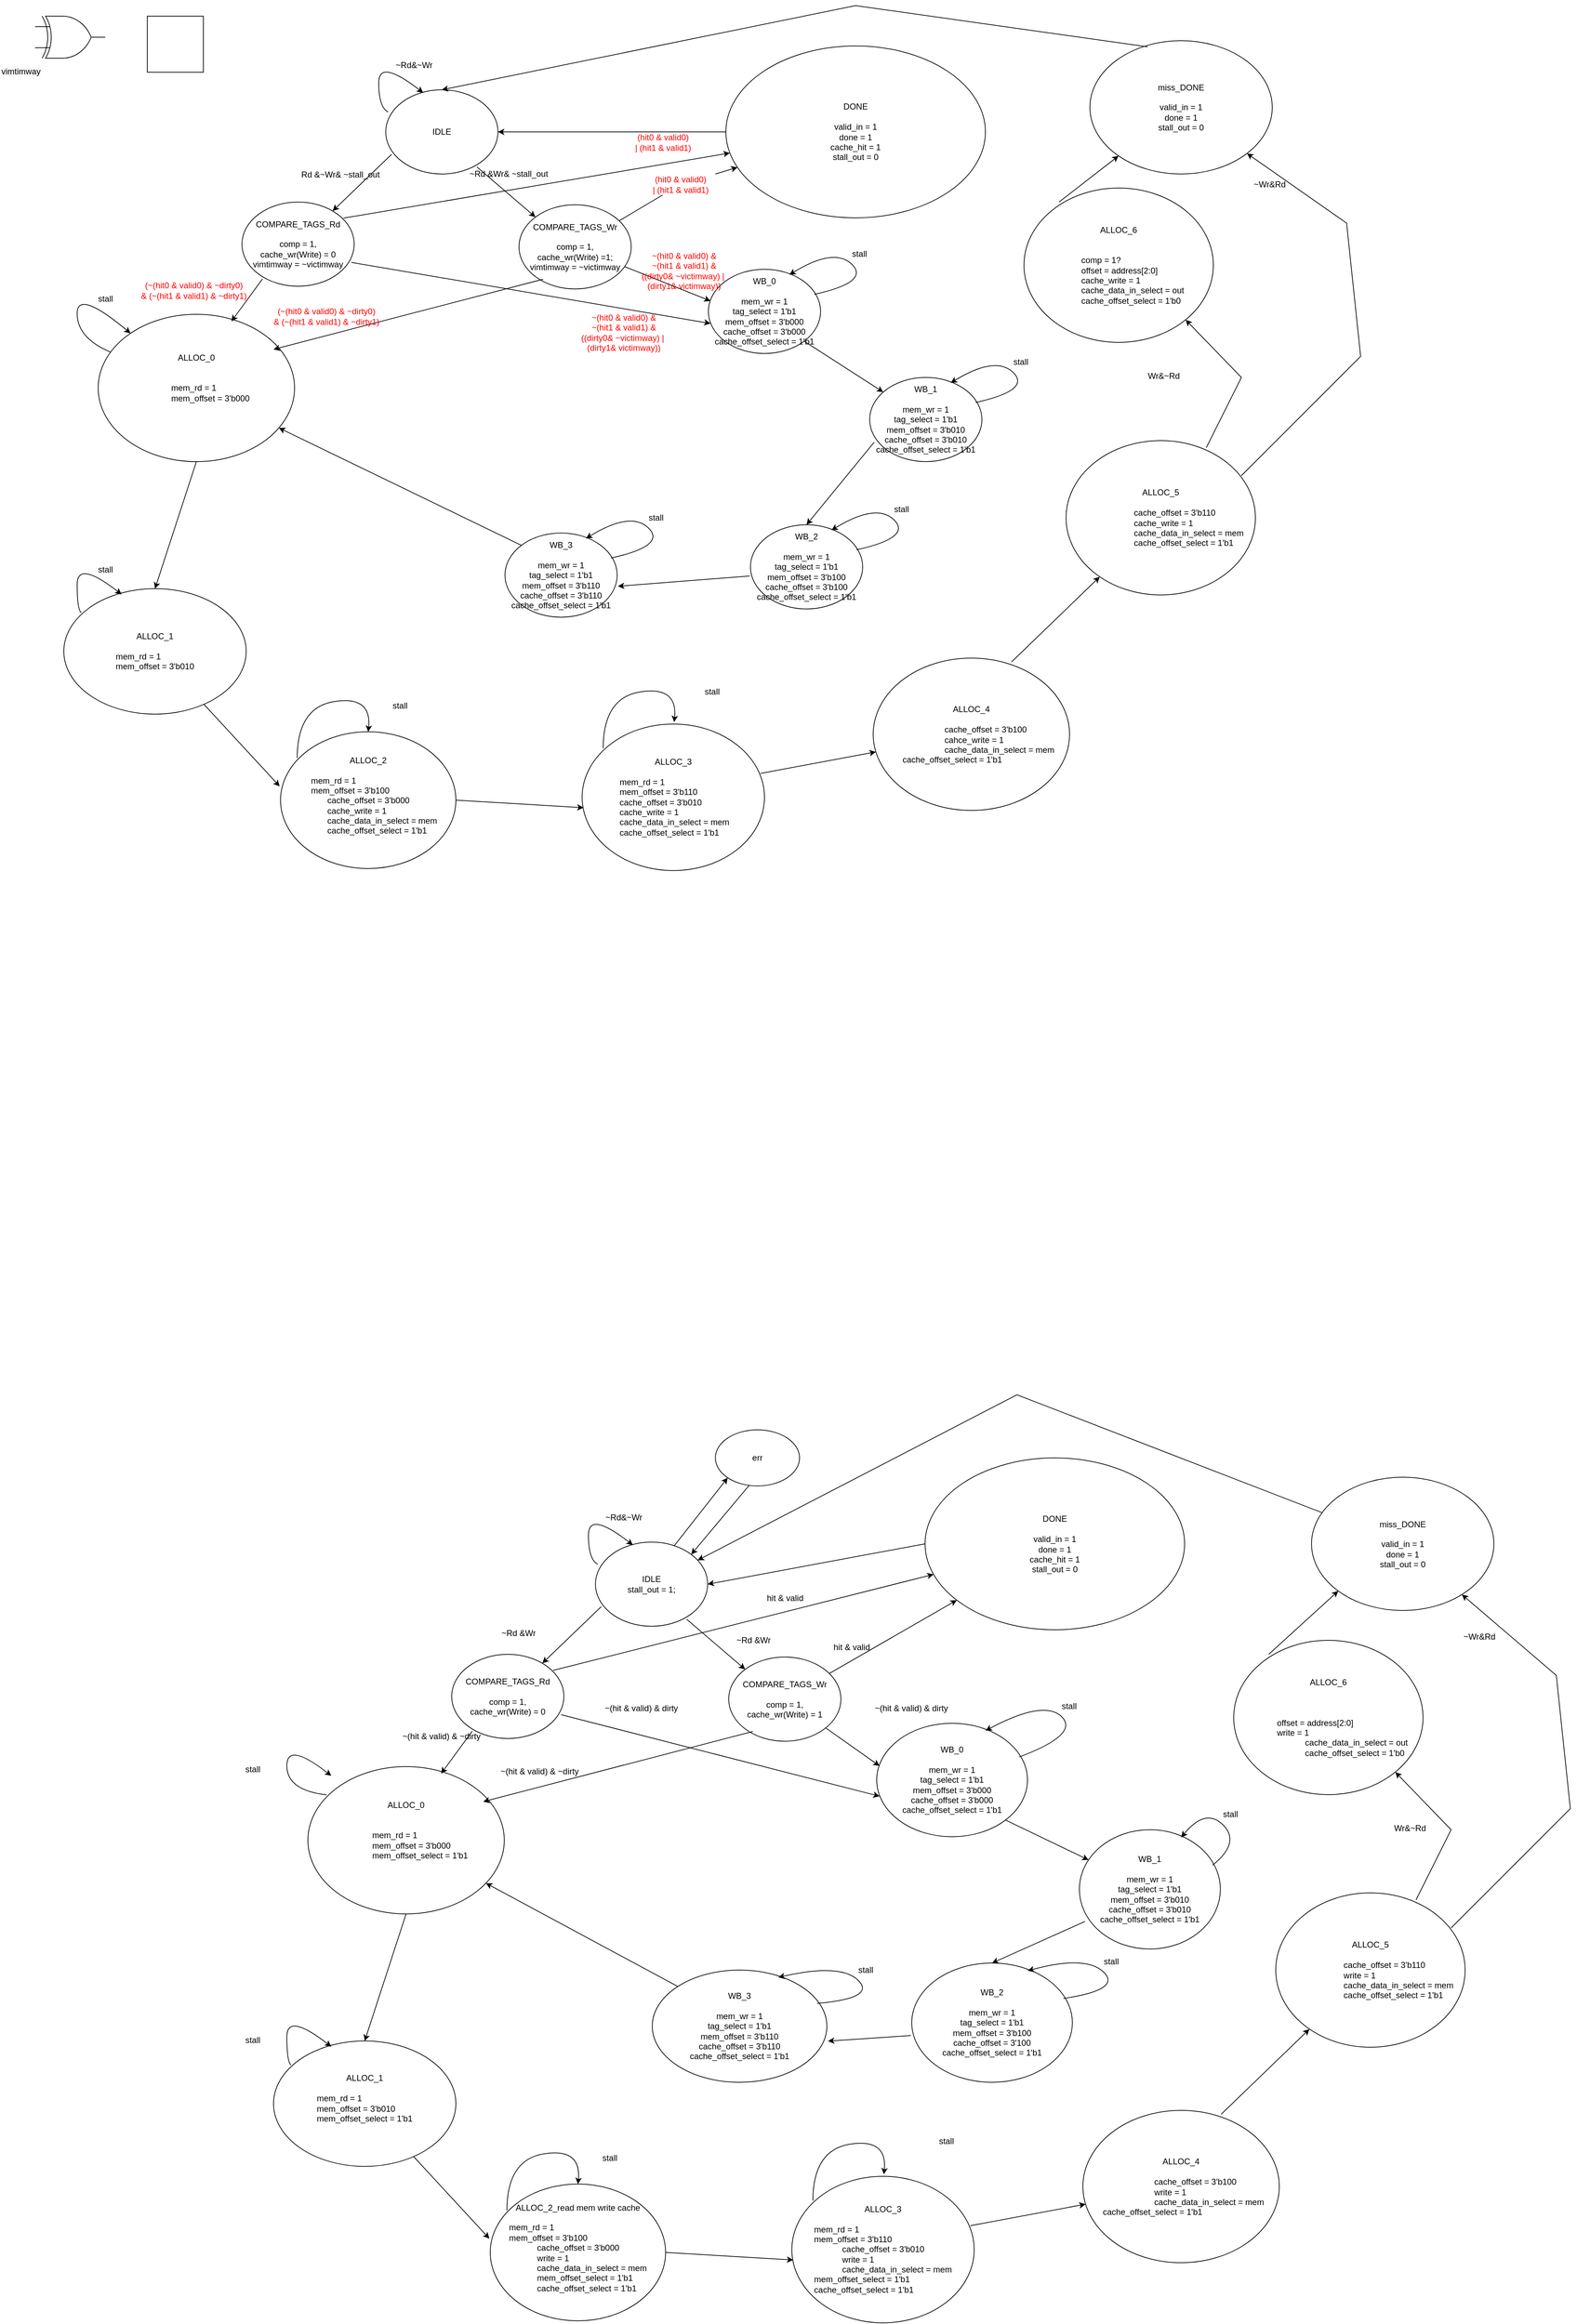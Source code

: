 <mxfile version="17.4.5" type="github">
  <diagram id="0WsAM_WMDWSk5i0kJ9NH" name="Page-1">
    <mxGraphModel dx="2808" dy="774" grid="1" gridSize="10" guides="1" tooltips="1" connect="1" arrows="0" fold="1" page="1" pageScale="1" pageWidth="1654" pageHeight="2336" math="0" shadow="0">
      <root>
        <mxCell id="0" />
        <mxCell id="1" parent="0" />
        <mxCell id="G9HL7FKv6nedQ7dIaKoP-1" value="IDLE" style="ellipse;whiteSpace=wrap;html=1;" parent="1" vertex="1">
          <mxGeometry x="-910" y="160" width="160" height="120" as="geometry" />
        </mxCell>
        <mxCell id="G9HL7FKv6nedQ7dIaKoP-4" value="~Rd&amp;amp;~Wr" style="text;html=1;align=center;verticalAlign=middle;resizable=0;points=[];autosize=1;strokeColor=none;fillColor=none;" parent="1" vertex="1">
          <mxGeometry x="-905" y="115" width="70" height="20" as="geometry" />
        </mxCell>
        <mxCell id="G9HL7FKv6nedQ7dIaKoP-5" value="" style="curved=1;endArrow=classic;html=1;rounded=0;entryX=0.396;entryY=-0.006;entryDx=0;entryDy=0;entryPerimeter=0;" parent="1" edge="1">
          <mxGeometry width="50" height="50" relative="1" as="geometry">
            <mxPoint x="-906.564" y="191.718" as="sourcePoint" />
            <mxPoint x="-856.64" y="164.28" as="targetPoint" />
            <Array as="points">
              <mxPoint x="-920" y="185" />
              <mxPoint x="-920" y="115" />
            </Array>
          </mxGeometry>
        </mxCell>
        <mxCell id="G9HL7FKv6nedQ7dIaKoP-6" value="COMPARE_TAGS_Rd&lt;br&gt;&lt;br&gt;comp = 1,&lt;br&gt;cache_wr(Write) = 0&lt;br&gt;vimtimway = ~victimway" style="ellipse;whiteSpace=wrap;html=1;" parent="1" vertex="1">
          <mxGeometry x="-1115" y="320" width="160" height="120" as="geometry" />
        </mxCell>
        <mxCell id="G9HL7FKv6nedQ7dIaKoP-7" value="COMPARE_TAGS_Wr&lt;br&gt;&lt;br&gt;comp = 1,&lt;br&gt;cache_wr(Write) =1;&lt;br&gt;vimtimway = ~victimway" style="ellipse;whiteSpace=wrap;html=1;" parent="1" vertex="1">
          <mxGeometry x="-720" y="323.84" width="160" height="120" as="geometry" />
        </mxCell>
        <mxCell id="G9HL7FKv6nedQ7dIaKoP-8" value="" style="endArrow=classic;html=1;rounded=0;exitX=0.052;exitY=0.767;exitDx=0;exitDy=0;exitPerimeter=0;" parent="1" source="G9HL7FKv6nedQ7dIaKoP-1" target="G9HL7FKv6nedQ7dIaKoP-6" edge="1">
          <mxGeometry width="50" height="50" relative="1" as="geometry">
            <mxPoint x="-910" y="280" as="sourcePoint" />
            <mxPoint x="-1100.08" y="380" as="targetPoint" />
          </mxGeometry>
        </mxCell>
        <mxCell id="G9HL7FKv6nedQ7dIaKoP-9" value="Rd &amp;amp;~Wr&amp;amp; ~stall_out" style="text;html=1;align=center;verticalAlign=middle;resizable=0;points=[];autosize=1;strokeColor=none;fillColor=none;" parent="1" vertex="1">
          <mxGeometry x="-1040" y="271" width="130" height="20" as="geometry" />
        </mxCell>
        <mxCell id="G9HL7FKv6nedQ7dIaKoP-10" value="" style="endArrow=classic;html=1;rounded=0;exitX=0.904;exitY=0.191;exitDx=0;exitDy=0;exitPerimeter=0;" parent="1" source="G9HL7FKv6nedQ7dIaKoP-6" target="G9HL7FKv6nedQ7dIaKoP-82" edge="1">
          <mxGeometry width="50" height="50" relative="1" as="geometry">
            <mxPoint x="-930" y="410" as="sourcePoint" />
            <mxPoint x="-880" y="360" as="targetPoint" />
          </mxGeometry>
        </mxCell>
        <mxCell id="G9HL7FKv6nedQ7dIaKoP-14" value="" style="endArrow=classic;html=1;rounded=0;exitX=0.813;exitY=0.917;exitDx=0;exitDy=0;exitPerimeter=0;entryX=0;entryY=0;entryDx=0;entryDy=0;" parent="1" source="G9HL7FKv6nedQ7dIaKoP-1" target="G9HL7FKv6nedQ7dIaKoP-7" edge="1">
          <mxGeometry width="50" height="50" relative="1" as="geometry">
            <mxPoint x="-531.12" y="259.12" as="sourcePoint" />
            <mxPoint x="-720.003" y="439.907" as="targetPoint" />
          </mxGeometry>
        </mxCell>
        <mxCell id="G9HL7FKv6nedQ7dIaKoP-15" value="~Rd &amp;amp;Wr&amp;amp; ~stall_out" style="text;html=1;align=center;verticalAlign=middle;resizable=0;points=[];autosize=1;strokeColor=none;fillColor=none;" parent="1" vertex="1">
          <mxGeometry x="-800" y="270" width="130" height="20" as="geometry" />
        </mxCell>
        <mxCell id="G9HL7FKv6nedQ7dIaKoP-16" value="" style="endArrow=classic;html=1;rounded=0;startArrow=none;" parent="1" source="MkebhDBpNGItt_J_HD5r-84" target="G9HL7FKv6nedQ7dIaKoP-82" edge="1">
          <mxGeometry width="50" height="50" relative="1" as="geometry">
            <mxPoint x="-704.8" y="450.0" as="sourcePoint" />
            <mxPoint x="-680" y="260" as="targetPoint" />
          </mxGeometry>
        </mxCell>
        <mxCell id="G9HL7FKv6nedQ7dIaKoP-18" value="ALLOC_0&lt;br&gt;&lt;br&gt;&lt;div style=&quot;text-align: left&quot;&gt;&lt;br&gt;&lt;/div&gt;&lt;blockquote style=&quot;margin: 0 0 0 40px ; border: none ; padding: 0px&quot;&gt;&lt;span&gt;&lt;div style=&quot;text-align: left&quot;&gt;&lt;span&gt;mem_rd = 1&lt;/span&gt;&lt;/div&gt;&lt;/span&gt;&lt;span&gt;&lt;div style=&quot;text-align: left&quot;&gt;&lt;span&gt;mem_offset = 3&#39;b000&lt;/span&gt;&lt;/div&gt;&lt;div style=&quot;text-align: left&quot;&gt;&lt;div&gt;&lt;br&gt;&lt;/div&gt;&lt;/div&gt;&lt;/span&gt;&lt;/blockquote&gt;&lt;div style=&quot;text-align: left&quot;&gt;&lt;br&gt;&lt;/div&gt;" style="ellipse;whiteSpace=wrap;html=1;" parent="1" vertex="1">
          <mxGeometry x="-1320" y="480" width="280" height="210" as="geometry" />
        </mxCell>
        <mxCell id="G9HL7FKv6nedQ7dIaKoP-22" value="" style="endArrow=classic;html=1;rounded=0;exitX=0.183;exitY=0.913;exitDx=0;exitDy=0;exitPerimeter=0;" parent="1" source="G9HL7FKv6nedQ7dIaKoP-6" edge="1">
          <mxGeometry width="50" height="50" relative="1" as="geometry">
            <mxPoint x="-1360" y="440" as="sourcePoint" />
            <mxPoint x="-1130" y="490" as="targetPoint" />
          </mxGeometry>
        </mxCell>
        <mxCell id="G9HL7FKv6nedQ7dIaKoP-25" value="stall" style="text;html=1;align=center;verticalAlign=middle;resizable=0;points=[];autosize=1;strokeColor=none;fillColor=none;" parent="1" vertex="1">
          <mxGeometry x="-1330" y="447.68" width="40" height="20" as="geometry" />
        </mxCell>
        <mxCell id="G9HL7FKv6nedQ7dIaKoP-26" value="" style="curved=1;endArrow=classic;html=1;rounded=0;" parent="1" source="G9HL7FKv6nedQ7dIaKoP-18" target="G9HL7FKv6nedQ7dIaKoP-18" edge="1">
          <mxGeometry width="50" height="50" relative="1" as="geometry">
            <mxPoint x="-1337" y="520" as="sourcePoint" />
            <mxPoint x="-1286.64" y="493.12" as="targetPoint" />
            <Array as="points">
              <mxPoint x="-1350" y="513.84" />
              <mxPoint x="-1350" y="443.84" />
            </Array>
          </mxGeometry>
        </mxCell>
        <mxCell id="G9HL7FKv6nedQ7dIaKoP-27" value="" style="endArrow=classic;html=1;rounded=0;exitX=0.183;exitY=0.913;exitDx=0;exitDy=0;exitPerimeter=0;" parent="1" edge="1">
          <mxGeometry width="50" height="50" relative="1" as="geometry">
            <mxPoint x="-685.72" y="430.0" as="sourcePoint" />
            <mxPoint x="-1070" y="530" as="targetPoint" />
          </mxGeometry>
        </mxCell>
        <mxCell id="G9HL7FKv6nedQ7dIaKoP-38" value="WB_0&lt;br&gt;&lt;br&gt;mem_wr = 1&lt;br&gt;tag_select = 1&#39;b1&lt;br&gt;&lt;span style=&quot;color: rgba(0 , 0 , 0 , 0) ; font-family: monospace ; font-size: 0px&quot;&gt;%3CmxGraphModel%3E%3Croot%3E%3CmxCell%20id%3D%220%22%2F%3E%3CmxCell%20id%3D%221%22%20parent%3D%220%22%2F%3E%3CmxCell%20id%3D%222%22%20value%3D%22tag_select%22%20style%3D%22text%3Bhtml%3D1%3Balign%3Dcenter%3BverticalAlign%3Dmiddle%3Bresizable%3D0%3Bpoints%3D%5B%5D%3Bautosize%3D1%3BstrokeColor%3Dnone%3BfillColor%3Dnone%3B%22%20vertex%3D%221%22%20parent%3D%221%22%3E%3CmxGeometry%20x%3D%222430%22%20y%3D%22310%22%20width%3D%2270%22%20height%3D%2220%22%20as%3D%22geometry%22%2F%3E%3C%2FmxCell%3E%3C%2Froot%3E%3C%2FmxGraphModel%3E&lt;/span&gt;mem_offset = 3&#39;b000&lt;div&gt;cache_offset = 3&#39;b000&lt;/div&gt;cache_offset_select = 1&#39;b1" style="ellipse;whiteSpace=wrap;html=1;" parent="1" vertex="1">
          <mxGeometry x="-450" y="415.86" width="160" height="120" as="geometry" />
        </mxCell>
        <mxCell id="G9HL7FKv6nedQ7dIaKoP-39" value="stall" style="text;html=1;align=center;verticalAlign=middle;resizable=0;points=[];autosize=1;strokeColor=none;fillColor=none;" parent="1" vertex="1">
          <mxGeometry x="-255" y="384.14" width="40" height="20" as="geometry" />
        </mxCell>
        <mxCell id="G9HL7FKv6nedQ7dIaKoP-41" value="" style="curved=1;endArrow=classic;html=1;rounded=0;exitX=0.945;exitY=0.297;exitDx=0;exitDy=0;exitPerimeter=0;entryX=0.722;entryY=0.065;entryDx=0;entryDy=0;entryPerimeter=0;" parent="1" source="G9HL7FKv6nedQ7dIaKoP-38" target="G9HL7FKv6nedQ7dIaKoP-38" edge="1">
          <mxGeometry width="50" height="50" relative="1" as="geometry">
            <mxPoint x="-270" y="434.14" as="sourcePoint" />
            <mxPoint x="-220" y="384.14" as="targetPoint" />
            <Array as="points">
              <mxPoint x="-220" y="434.14" />
              <mxPoint x="-270" y="384.14" />
            </Array>
          </mxGeometry>
        </mxCell>
        <mxCell id="G9HL7FKv6nedQ7dIaKoP-42" value="WB_1&lt;br&gt;&lt;br&gt;mem_wr = 1&lt;br&gt;tag_select = 1&#39;b1&lt;br&gt;&lt;div&gt;mem_offset = 3&#39;b010&lt;div&gt;cache_offset = 3&#39;b010&lt;/div&gt;cache_offset_select = 1&#39;b1&lt;/div&gt;" style="ellipse;whiteSpace=wrap;html=1;" parent="1" vertex="1">
          <mxGeometry x="-220" y="570" width="160" height="120" as="geometry" />
        </mxCell>
        <mxCell id="G9HL7FKv6nedQ7dIaKoP-43" value="stall" style="text;html=1;align=center;verticalAlign=middle;resizable=0;points=[];autosize=1;strokeColor=none;fillColor=none;" parent="1" vertex="1">
          <mxGeometry x="-25" y="538.28" width="40" height="20" as="geometry" />
        </mxCell>
        <mxCell id="G9HL7FKv6nedQ7dIaKoP-44" value="" style="curved=1;endArrow=classic;html=1;rounded=0;exitX=0.945;exitY=0.297;exitDx=0;exitDy=0;exitPerimeter=0;entryX=0.722;entryY=0.065;entryDx=0;entryDy=0;entryPerimeter=0;" parent="1" source="G9HL7FKv6nedQ7dIaKoP-42" target="G9HL7FKv6nedQ7dIaKoP-42" edge="1">
          <mxGeometry width="50" height="50" relative="1" as="geometry">
            <mxPoint x="-40" y="588.28" as="sourcePoint" />
            <mxPoint x="10" y="538.28" as="targetPoint" />
            <Array as="points">
              <mxPoint x="10" y="588.28" />
              <mxPoint x="-40" y="538.28" />
            </Array>
          </mxGeometry>
        </mxCell>
        <mxCell id="G9HL7FKv6nedQ7dIaKoP-45" value="WB_2&lt;br&gt;&lt;br&gt;mem_wr = 1&lt;br&gt;tag_select = 1&#39;b1&lt;br&gt;mem_offset = 3&#39;b100&lt;div&gt;cache_offset = 3&#39;b100&lt;/div&gt;cache_offset_select = 1&#39;b1" style="ellipse;whiteSpace=wrap;html=1;" parent="1" vertex="1">
          <mxGeometry x="-390" y="780" width="160" height="120" as="geometry" />
        </mxCell>
        <mxCell id="G9HL7FKv6nedQ7dIaKoP-46" value="stall" style="text;html=1;align=center;verticalAlign=middle;resizable=0;points=[];autosize=1;strokeColor=none;fillColor=none;" parent="1" vertex="1">
          <mxGeometry x="-195" y="748.28" width="40" height="20" as="geometry" />
        </mxCell>
        <mxCell id="G9HL7FKv6nedQ7dIaKoP-47" value="" style="curved=1;endArrow=classic;html=1;rounded=0;exitX=0.945;exitY=0.297;exitDx=0;exitDy=0;exitPerimeter=0;entryX=0.722;entryY=0.065;entryDx=0;entryDy=0;entryPerimeter=0;" parent="1" source="G9HL7FKv6nedQ7dIaKoP-45" target="G9HL7FKv6nedQ7dIaKoP-45" edge="1">
          <mxGeometry width="50" height="50" relative="1" as="geometry">
            <mxPoint x="-210" y="798.28" as="sourcePoint" />
            <mxPoint x="-160" y="748.28" as="targetPoint" />
            <Array as="points">
              <mxPoint x="-160" y="798.28" />
              <mxPoint x="-210" y="748.28" />
            </Array>
          </mxGeometry>
        </mxCell>
        <mxCell id="G9HL7FKv6nedQ7dIaKoP-48" value="WB_3&lt;br&gt;&lt;br&gt;mem_wr = 1&lt;br&gt;tag_select = 1&#39;b1&lt;br&gt;&lt;div&gt;mem_offset = 3&#39;b110&lt;div&gt;cache_offset = 3&#39;b110&lt;/div&gt;cache_offset_select = 1&#39;b1&lt;/div&gt;" style="ellipse;whiteSpace=wrap;html=1;" parent="1" vertex="1">
          <mxGeometry x="-740" y="791.72" width="160" height="120" as="geometry" />
        </mxCell>
        <mxCell id="G9HL7FKv6nedQ7dIaKoP-49" value="stall" style="text;html=1;align=center;verticalAlign=middle;resizable=0;points=[];autosize=1;strokeColor=none;fillColor=none;" parent="1" vertex="1">
          <mxGeometry x="-545" y="760" width="40" height="20" as="geometry" />
        </mxCell>
        <mxCell id="G9HL7FKv6nedQ7dIaKoP-50" value="" style="curved=1;endArrow=classic;html=1;rounded=0;exitX=0.945;exitY=0.297;exitDx=0;exitDy=0;exitPerimeter=0;entryX=0.722;entryY=0.065;entryDx=0;entryDy=0;entryPerimeter=0;" parent="1" source="G9HL7FKv6nedQ7dIaKoP-48" target="G9HL7FKv6nedQ7dIaKoP-48" edge="1">
          <mxGeometry width="50" height="50" relative="1" as="geometry">
            <mxPoint x="-560" y="810" as="sourcePoint" />
            <mxPoint x="-510" y="760" as="targetPoint" />
            <Array as="points">
              <mxPoint x="-510" y="810" />
              <mxPoint x="-560" y="760" />
            </Array>
          </mxGeometry>
        </mxCell>
        <mxCell id="G9HL7FKv6nedQ7dIaKoP-51" value="" style="endArrow=classic;html=1;rounded=0;entryX=0.019;entryY=0.376;entryDx=0;entryDy=0;entryPerimeter=0;" parent="1" source="G9HL7FKv6nedQ7dIaKoP-7" target="G9HL7FKv6nedQ7dIaKoP-38" edge="1">
          <mxGeometry width="50" height="50" relative="1" as="geometry">
            <mxPoint x="-630" y="540" as="sourcePoint" />
            <mxPoint x="-580" y="490" as="targetPoint" />
          </mxGeometry>
        </mxCell>
        <mxCell id="G9HL7FKv6nedQ7dIaKoP-52" value="" style="endArrow=classic;html=1;rounded=0;exitX=1;exitY=1;exitDx=0;exitDy=0;" parent="1" source="G9HL7FKv6nedQ7dIaKoP-38" target="G9HL7FKv6nedQ7dIaKoP-42" edge="1">
          <mxGeometry width="50" height="50" relative="1" as="geometry">
            <mxPoint x="-390" y="600" as="sourcePoint" />
            <mxPoint x="-340" y="550" as="targetPoint" />
          </mxGeometry>
        </mxCell>
        <mxCell id="G9HL7FKv6nedQ7dIaKoP-53" value="" style="endArrow=classic;html=1;rounded=0;exitX=0.04;exitY=0.769;exitDx=0;exitDy=0;exitPerimeter=0;entryX=0.5;entryY=0;entryDx=0;entryDy=0;" parent="1" source="G9HL7FKv6nedQ7dIaKoP-42" target="G9HL7FKv6nedQ7dIaKoP-45" edge="1">
          <mxGeometry width="50" height="50" relative="1" as="geometry">
            <mxPoint x="-380" y="640" as="sourcePoint" />
            <mxPoint x="-330" y="590" as="targetPoint" />
          </mxGeometry>
        </mxCell>
        <mxCell id="G9HL7FKv6nedQ7dIaKoP-54" value="" style="endArrow=classic;html=1;rounded=0;exitX=-0.006;exitY=0.608;exitDx=0;exitDy=0;exitPerimeter=0;entryX=1.006;entryY=0.633;entryDx=0;entryDy=0;entryPerimeter=0;" parent="1" source="G9HL7FKv6nedQ7dIaKoP-45" target="G9HL7FKv6nedQ7dIaKoP-48" edge="1">
          <mxGeometry width="50" height="50" relative="1" as="geometry">
            <mxPoint x="-490" y="1050" as="sourcePoint" />
            <mxPoint x="-440" y="1000" as="targetPoint" />
          </mxGeometry>
        </mxCell>
        <mxCell id="G9HL7FKv6nedQ7dIaKoP-59" value="" style="endArrow=classic;html=1;rounded=0;exitX=0.975;exitY=0.717;exitDx=0;exitDy=0;exitPerimeter=0;entryX=0.019;entryY=0.643;entryDx=0;entryDy=0;entryPerimeter=0;" parent="1" source="G9HL7FKv6nedQ7dIaKoP-6" target="G9HL7FKv6nedQ7dIaKoP-38" edge="1">
          <mxGeometry width="50" height="50" relative="1" as="geometry">
            <mxPoint x="-680" y="610" as="sourcePoint" />
            <mxPoint x="-630" y="560" as="targetPoint" />
          </mxGeometry>
        </mxCell>
        <mxCell id="G9HL7FKv6nedQ7dIaKoP-62" value="" style="endArrow=classic;html=1;rounded=0;exitX=0;exitY=0;exitDx=0;exitDy=0;" parent="1" source="G9HL7FKv6nedQ7dIaKoP-48" target="G9HL7FKv6nedQ7dIaKoP-18" edge="1">
          <mxGeometry width="50" height="50" relative="1" as="geometry">
            <mxPoint x="-660" y="670" as="sourcePoint" />
            <mxPoint x="-1040" y="650" as="targetPoint" />
          </mxGeometry>
        </mxCell>
        <mxCell id="G9HL7FKv6nedQ7dIaKoP-67" value="ALLOC_1&lt;br&gt;&lt;br&gt;&lt;div style=&quot;text-align: left&quot;&gt;&lt;span style=&quot;text-align: center&quot;&gt;&lt;div style=&quot;text-align: left&quot;&gt;mem_rd = 1&lt;/div&gt;&lt;/span&gt;&lt;span style=&quot;text-align: center&quot;&gt;&lt;div style=&quot;text-align: left&quot;&gt;mem_offset = 3&#39;b010&lt;/div&gt;&lt;/span&gt;&lt;/div&gt;" style="ellipse;whiteSpace=wrap;html=1;" parent="1" vertex="1">
          <mxGeometry x="-1369" y="871" width="260" height="178.84" as="geometry" />
        </mxCell>
        <mxCell id="G9HL7FKv6nedQ7dIaKoP-68" value="stall" style="text;html=1;align=center;verticalAlign=middle;resizable=0;points=[];autosize=1;strokeColor=none;fillColor=none;" parent="1" vertex="1">
          <mxGeometry x="-1330" y="833.84" width="40" height="20" as="geometry" />
        </mxCell>
        <mxCell id="G9HL7FKv6nedQ7dIaKoP-69" value="" style="curved=1;endArrow=classic;html=1;rounded=0;entryX=0.396;entryY=-0.006;entryDx=0;entryDy=0;entryPerimeter=0;exitX=0.095;exitY=0.192;exitDx=0;exitDy=0;exitPerimeter=0;" parent="1" source="G9HL7FKv6nedQ7dIaKoP-67" edge="1">
          <mxGeometry width="50" height="50" relative="1" as="geometry">
            <mxPoint x="-1337" y="906.16" as="sourcePoint" />
            <mxPoint x="-1286.64" y="879.28" as="targetPoint" />
            <Array as="points">
              <mxPoint x="-1350" y="900" />
              <mxPoint x="-1350" y="830" />
            </Array>
          </mxGeometry>
        </mxCell>
        <mxCell id="G9HL7FKv6nedQ7dIaKoP-70" value="ALLOC_2&lt;br&gt;&lt;br&gt;&lt;div style=&quot;text-align: left&quot;&gt;&lt;span style=&quot;text-align: center&quot;&gt;&lt;div style=&quot;text-align: left&quot;&gt;&lt;span style=&quot;white-space: pre&quot;&gt; &lt;/span&gt;&amp;nbsp; &amp;nbsp; mem_rd = 1&lt;/div&gt;&lt;/span&gt;&lt;span style=&quot;text-align: center&quot;&gt;&lt;div style=&quot;text-align: left&quot;&gt;&lt;span&gt; &lt;/span&gt;&lt;span style=&quot;white-space: pre&quot;&gt; &lt;/span&gt;&amp;nbsp; &amp;nbsp; mem_offset = 3&#39;b100&lt;/div&gt;&lt;/span&gt;&lt;/div&gt;&lt;blockquote style=&quot;margin: 0px 0px 0px 40px ; border: none ; padding: 0px&quot;&gt;&lt;div style=&quot;text-align: left&quot;&gt;cache_offset = 3&#39;b000&lt;/div&gt;&lt;div style=&quot;text-align: left&quot;&gt;cache_write = 1&lt;/div&gt;&lt;div style=&quot;text-align: left&quot;&gt;cache_data_in_select = mem&lt;br&gt;&lt;/div&gt;&lt;div style=&quot;text-align: left&quot;&gt;&lt;div style=&quot;font-family: &amp;#34;helvetica&amp;#34;&quot;&gt;&lt;span&gt;cache_offset_select = 1&#39;b1&lt;/span&gt;&lt;br&gt;&lt;/div&gt;&lt;/div&gt;&lt;/blockquote&gt;&lt;div style=&quot;text-align: left&quot;&gt;&lt;br&gt;&lt;/div&gt;" style="ellipse;whiteSpace=wrap;html=1;" parent="1" vertex="1">
          <mxGeometry x="-1060" y="1075" width="250" height="195" as="geometry" />
        </mxCell>
        <mxCell id="G9HL7FKv6nedQ7dIaKoP-71" value="stall" style="text;html=1;align=center;verticalAlign=middle;resizable=0;points=[];autosize=1;strokeColor=none;fillColor=none;" parent="1" vertex="1">
          <mxGeometry x="-910" y="1027.68" width="40" height="20" as="geometry" />
        </mxCell>
        <mxCell id="G9HL7FKv6nedQ7dIaKoP-72" value="" style="curved=1;endArrow=classic;html=1;rounded=0;exitX=0.095;exitY=0.192;exitDx=0;exitDy=0;exitPerimeter=0;entryX=0.5;entryY=0;entryDx=0;entryDy=0;" parent="1" source="G9HL7FKv6nedQ7dIaKoP-70" target="G9HL7FKv6nedQ7dIaKoP-70" edge="1">
          <mxGeometry width="50" height="50" relative="1" as="geometry">
            <mxPoint x="-917" y="1100" as="sourcePoint" />
            <mxPoint x="-980" y="1073" as="targetPoint" />
            <Array as="points">
              <mxPoint x="-1036" y="1040" />
              <mxPoint x="-930" y="1023.84" />
            </Array>
          </mxGeometry>
        </mxCell>
        <mxCell id="G9HL7FKv6nedQ7dIaKoP-73" value="ALLOC_3&lt;br&gt;&lt;br&gt;&lt;div style=&quot;text-align: left&quot;&gt;&lt;span&gt;&lt;span style=&quot;white-space: pre&quot;&gt; &lt;/span&gt;mem_rd = 1&lt;/span&gt;&lt;br&gt;&lt;/div&gt;&lt;div style=&quot;text-align: left&quot;&gt;&lt;span style=&quot;text-align: center&quot;&gt;&lt;div style=&quot;text-align: left&quot;&gt;&lt;span&gt; &lt;/span&gt;&lt;span style=&quot;white-space: pre&quot;&gt; &lt;/span&gt;mem_offset = 3&#39;b110&lt;/div&gt;&lt;div style=&quot;text-align: left&quot;&gt;&lt;span&gt;&lt;span style=&quot;white-space: pre&quot;&gt; &lt;/span&gt;cache_offset = 3&#39;b010&lt;/span&gt;&lt;/div&gt;&lt;div style=&quot;text-align: left&quot;&gt;&lt;span&gt;&lt;span style=&quot;white-space: pre&quot;&gt; &lt;/span&gt;cache_write = 1&lt;/span&gt;&lt;/div&gt;&lt;div style=&quot;text-align: left&quot;&gt;&lt;span&gt;&lt;span style=&quot;white-space: pre&quot;&gt; &lt;/span&gt;cache_data_in_select = mem&lt;/span&gt;&lt;/div&gt;&lt;/span&gt;&lt;/div&gt;&lt;div style=&quot;text-align: left&quot;&gt;&lt;div style=&quot;font-family: &amp;#34;helvetica&amp;#34;&quot;&gt;&lt;span&gt;&lt;span style=&quot;white-space: pre&quot;&gt; &lt;/span&gt;cache_offset_select = 1&#39;b1&lt;/span&gt;&lt;br&gt;&lt;/div&gt;&lt;/div&gt;" style="ellipse;whiteSpace=wrap;html=1;" parent="1" vertex="1">
          <mxGeometry x="-630" y="1064" width="260" height="208.84" as="geometry" />
        </mxCell>
        <mxCell id="G9HL7FKv6nedQ7dIaKoP-74" value="stall" style="text;html=1;align=center;verticalAlign=middle;resizable=0;points=[];autosize=1;strokeColor=none;fillColor=none;" parent="1" vertex="1">
          <mxGeometry x="-465" y="1007.68" width="40" height="20" as="geometry" />
        </mxCell>
        <mxCell id="G9HL7FKv6nedQ7dIaKoP-76" value="ALLOC_4&lt;br&gt;&lt;blockquote style=&quot;margin: 0px 0px 0px 40px ; border: none ; padding: 0px&quot;&gt;&lt;div style=&quot;text-align: left&quot;&gt;&lt;br&gt;&lt;div&gt;&lt;span&gt; &lt;/span&gt;&lt;/div&gt;&lt;blockquote style=&quot;text-align: center ; margin: 0px 0px 0px 40px ; border: none ; padding: 0px&quot;&gt;&lt;div style=&quot;text-align: left&quot;&gt;cache_offset = 3&#39;b100&lt;/div&gt;&lt;div style=&quot;text-align: left&quot;&gt;cahce_write = 1&lt;/div&gt;&lt;div style=&quot;text-align: left&quot;&gt;cache_data_in_select = mem&lt;/div&gt;&lt;/blockquote&gt;&lt;/div&gt;&lt;/blockquote&gt;&lt;div style=&quot;text-align: left&quot;&gt;&lt;div style=&quot;font-family: &amp;#34;helvetica&amp;#34;&quot;&gt;&lt;span style=&quot;white-space: pre&quot;&gt; &lt;/span&gt;&lt;span style=&quot;white-space: pre&quot;&gt; &lt;/span&gt;&lt;span style=&quot;white-space: pre&quot;&gt; &lt;span style=&quot;white-space: pre&quot;&gt; &lt;/span&gt;&lt;span style=&quot;white-space: pre&quot;&gt; &lt;/span&gt;&lt;span style=&quot;white-space: pre&quot;&gt; &lt;/span&gt;&lt;/span&gt;cache_offset_select = 1&#39;b1&lt;/div&gt;&lt;/div&gt;" style="ellipse;whiteSpace=wrap;html=1;" parent="1" vertex="1">
          <mxGeometry x="-215" y="970" width="280" height="217.12" as="geometry" />
        </mxCell>
        <mxCell id="G9HL7FKv6nedQ7dIaKoP-79" value="ALLOC_5&lt;br&gt;&lt;br&gt;&lt;blockquote style=&quot;margin: 0px 0px 0px 40px ; border: none ; padding: 0px&quot;&gt;&lt;div style=&quot;text-align: left&quot;&gt;&lt;blockquote style=&quot;text-align: center ; margin: 0px 0px 0px 40px ; border: none ; padding: 0px&quot;&gt;&lt;div style=&quot;text-align: left&quot;&gt;cache_offset = 3&#39;b110&lt;/div&gt;&lt;div style=&quot;text-align: left&quot;&gt;cache_write = 1&lt;/div&gt;&lt;div style=&quot;text-align: left&quot;&gt;cache_data_in_select = mem&lt;br&gt;&lt;/div&gt;&lt;div style=&quot;text-align: left&quot;&gt;&lt;span style=&quot;font-family: &amp;#34;helvetica&amp;#34;&quot;&gt;cache_offset_select = 1&#39;b1&lt;/span&gt;&lt;br&gt;&lt;/div&gt;&lt;/blockquote&gt;&lt;/div&gt;&lt;/blockquote&gt;" style="ellipse;whiteSpace=wrap;html=1;" parent="1" vertex="1">
          <mxGeometry x="60" y="660" width="270" height="220" as="geometry" />
        </mxCell>
        <mxCell id="G9HL7FKv6nedQ7dIaKoP-82" value="DONE&lt;br&gt;&lt;br&gt;valid_in = 1&lt;br&gt;done = 1&lt;br&gt;cache_hit = 1&lt;br&gt;stall_out = 0" style="ellipse;whiteSpace=wrap;html=1;" parent="1" vertex="1">
          <mxGeometry x="-425" y="97.5" width="370" height="245" as="geometry" />
        </mxCell>
        <mxCell id="G9HL7FKv6nedQ7dIaKoP-83" value="" style="endArrow=classic;html=1;rounded=0;exitX=0.5;exitY=1;exitDx=0;exitDy=0;entryX=0.5;entryY=0;entryDx=0;entryDy=0;" parent="1" source="G9HL7FKv6nedQ7dIaKoP-18" target="G9HL7FKv6nedQ7dIaKoP-67" edge="1">
          <mxGeometry width="50" height="50" relative="1" as="geometry">
            <mxPoint x="-1080" y="890" as="sourcePoint" />
            <mxPoint x="-1030" y="840" as="targetPoint" />
          </mxGeometry>
        </mxCell>
        <mxCell id="G9HL7FKv6nedQ7dIaKoP-84" value="" style="endArrow=classic;html=1;rounded=0;entryX=-0.005;entryY=0.399;entryDx=0;entryDy=0;entryPerimeter=0;" parent="1" source="G9HL7FKv6nedQ7dIaKoP-67" target="G9HL7FKv6nedQ7dIaKoP-70" edge="1">
          <mxGeometry width="50" height="50" relative="1" as="geometry">
            <mxPoint x="-1120" y="1250" as="sourcePoint" />
            <mxPoint x="-1070" y="1200" as="targetPoint" />
          </mxGeometry>
        </mxCell>
        <mxCell id="G9HL7FKv6nedQ7dIaKoP-85" value="" style="endArrow=classic;html=1;rounded=0;exitX=1;exitY=0.5;exitDx=0;exitDy=0;entryX=0.008;entryY=0.571;entryDx=0;entryDy=0;entryPerimeter=0;" parent="1" source="G9HL7FKv6nedQ7dIaKoP-70" target="G9HL7FKv6nedQ7dIaKoP-73" edge="1">
          <mxGeometry width="50" height="50" relative="1" as="geometry">
            <mxPoint x="-580" y="1100" as="sourcePoint" />
            <mxPoint x="-530" y="1050" as="targetPoint" />
          </mxGeometry>
        </mxCell>
        <mxCell id="G9HL7FKv6nedQ7dIaKoP-86" value="" style="endArrow=classic;html=1;rounded=0;exitX=0.979;exitY=0.337;exitDx=0;exitDy=0;exitPerimeter=0;" parent="1" source="G9HL7FKv6nedQ7dIaKoP-73" target="G9HL7FKv6nedQ7dIaKoP-76" edge="1">
          <mxGeometry width="50" height="50" relative="1" as="geometry">
            <mxPoint x="-120" y="1070" as="sourcePoint" />
            <mxPoint x="-70" y="1020" as="targetPoint" />
          </mxGeometry>
        </mxCell>
        <mxCell id="G9HL7FKv6nedQ7dIaKoP-87" value="" style="endArrow=classic;html=1;rounded=0;exitX=0.704;exitY=0.026;exitDx=0;exitDy=0;exitPerimeter=0;" parent="1" source="G9HL7FKv6nedQ7dIaKoP-76" target="G9HL7FKv6nedQ7dIaKoP-79" edge="1">
          <mxGeometry width="50" height="50" relative="1" as="geometry">
            <mxPoint x="240" y="800" as="sourcePoint" />
            <mxPoint x="290" y="750" as="targetPoint" />
          </mxGeometry>
        </mxCell>
        <mxCell id="G9HL7FKv6nedQ7dIaKoP-89" value="" style="endArrow=classic;html=1;rounded=0;exitX=0;exitY=0.5;exitDx=0;exitDy=0;entryX=1;entryY=0.5;entryDx=0;entryDy=0;" parent="1" source="G9HL7FKv6nedQ7dIaKoP-82" target="G9HL7FKv6nedQ7dIaKoP-1" edge="1">
          <mxGeometry width="50" height="50" relative="1" as="geometry">
            <mxPoint x="-560" y="150" as="sourcePoint" />
            <mxPoint x="-510" y="100" as="targetPoint" />
          </mxGeometry>
        </mxCell>
        <mxCell id="MkebhDBpNGItt_J_HD5r-2" value="" style="curved=1;endArrow=classic;html=1;rounded=0;exitX=0.095;exitY=0.192;exitDx=0;exitDy=0;exitPerimeter=0;entryX=0.5;entryY=0;entryDx=0;entryDy=0;" parent="1" edge="1">
          <mxGeometry width="50" height="50" relative="1" as="geometry">
            <mxPoint x="-600" y="1098.6" as="sourcePoint" />
            <mxPoint x="-498.75" y="1061.16" as="targetPoint" />
            <Array as="points">
              <mxPoint x="-599.75" y="1026.16" />
              <mxPoint x="-493.75" y="1010.0" />
            </Array>
          </mxGeometry>
        </mxCell>
        <mxCell id="MkebhDBpNGItt_J_HD5r-5" value="" style="endArrow=classic;html=1;rounded=0;entryX=1;entryY=1;entryDx=0;entryDy=0;" parent="1" target="MkebhDBpNGItt_J_HD5r-7" edge="1">
          <mxGeometry width="50" height="50" relative="1" as="geometry">
            <mxPoint x="260" y="670" as="sourcePoint" />
            <mxPoint x="280" y="500" as="targetPoint" />
            <Array as="points">
              <mxPoint x="310" y="570" />
            </Array>
          </mxGeometry>
        </mxCell>
        <mxCell id="MkebhDBpNGItt_J_HD5r-7" value="ALLOC_6&lt;br&gt;&lt;br&gt;&lt;br&gt;&lt;blockquote style=&quot;margin: 0px 0px 0px 40px ; border: none ; padding: 0px&quot;&gt;&lt;div style=&quot;text-align: left&quot;&gt;comp = 1?&lt;/div&gt;&lt;div style=&quot;text-align: left&quot;&gt;&lt;div&gt;&lt;span&gt; &lt;/span&gt;&lt;span&gt; &lt;/span&gt;&lt;span&gt;offset = address[2:0]&lt;/span&gt;&lt;/div&gt;&lt;div style=&quot;text-align: left&quot;&gt;&lt;span&gt;cache_write = 1&lt;/span&gt;&lt;br&gt;&lt;/div&gt;&lt;div style=&quot;text-align: left&quot;&gt;cache_data_in_select = out&lt;span style=&quot;font-family: &amp;#34;helvetica&amp;#34;&quot;&gt;&lt;br&gt;&lt;/span&gt;&lt;/div&gt;&lt;div style=&quot;text-align: left&quot;&gt;&lt;span style=&quot;font-family: &amp;#34;helvetica&amp;#34;&quot;&gt;cache_offset_select = 1&#39;b0&lt;/span&gt;&lt;br&gt;&lt;/div&gt;&lt;/div&gt;&lt;/blockquote&gt;" style="ellipse;whiteSpace=wrap;html=1;" parent="1" vertex="1">
          <mxGeometry y="300" width="270" height="220" as="geometry" />
        </mxCell>
        <mxCell id="MkebhDBpNGItt_J_HD5r-8" value="" style="endArrow=classic;html=1;rounded=0;exitX=0.185;exitY=0.091;exitDx=0;exitDy=0;exitPerimeter=0;" parent="1" source="MkebhDBpNGItt_J_HD5r-7" target="ubBGQjgHWbrzZHi7zzIe-1" edge="1">
          <mxGeometry width="50" height="50" relative="1" as="geometry">
            <mxPoint x="-270" y="440" as="sourcePoint" />
            <mxPoint x="-220" y="390" as="targetPoint" />
          </mxGeometry>
        </mxCell>
        <mxCell id="MkebhDBpNGItt_J_HD5r-9" value="" style="endArrow=classic;html=1;rounded=0;" parent="1" target="ubBGQjgHWbrzZHi7zzIe-1" edge="1">
          <mxGeometry width="50" height="50" relative="1" as="geometry">
            <mxPoint x="310" y="710" as="sourcePoint" />
            <mxPoint x="360" y="660" as="targetPoint" />
            <Array as="points">
              <mxPoint x="480" y="540" />
              <mxPoint x="460" y="350" />
            </Array>
          </mxGeometry>
        </mxCell>
        <mxCell id="MkebhDBpNGItt_J_HD5r-10" value="Wr&amp;amp;~Rd" style="text;html=1;align=center;verticalAlign=middle;resizable=0;points=[];autosize=1;strokeColor=none;fillColor=none;" parent="1" vertex="1">
          <mxGeometry x="169" y="558.28" width="60" height="20" as="geometry" />
        </mxCell>
        <mxCell id="MkebhDBpNGItt_J_HD5r-11" value="~Wr&amp;amp;Rd" style="text;html=1;align=center;verticalAlign=middle;resizable=0;points=[];autosize=1;strokeColor=none;fillColor=none;" parent="1" vertex="1">
          <mxGeometry x="320" y="285" width="60" height="20" as="geometry" />
        </mxCell>
        <mxCell id="MkebhDBpNGItt_J_HD5r-85" value="&lt;font color=&quot;#ff0000&quot;&gt;(hit0 &amp;amp; valid0)&lt;br&gt;| (hit1 &amp;amp; valid1)&lt;/font&gt;" style="text;html=1;align=center;verticalAlign=middle;resizable=0;points=[];autosize=1;strokeColor=none;fillColor=none;" parent="1" vertex="1">
          <mxGeometry x="-565" y="220.0" width="100" height="30" as="geometry" />
        </mxCell>
        <mxCell id="MkebhDBpNGItt_J_HD5r-86" value="&lt;font color=&quot;#ff0000&quot;&gt;~(hit0 &amp;amp; valid0)&amp;nbsp;&amp;amp; &lt;br&gt;~(hit1 &amp;amp; valid1) &amp;amp; &lt;br&gt;((&lt;/font&gt;&lt;span style=&quot;color: rgb(255 , 0 , 0)&quot;&gt;dirty0&lt;/span&gt;&lt;span style=&quot;color: rgb(255 , 0 , 0)&quot;&gt;&amp;amp; ~victimway) |&amp;nbsp;&lt;br&gt;&lt;/span&gt;&lt;div&gt;&lt;font color=&quot;#ff0000&quot;&gt;(&lt;/font&gt;&lt;span style=&quot;color: rgb(255 , 0 , 0)&quot;&gt;dirty1&lt;/span&gt;&lt;span style=&quot;color: rgb(255 , 0 , 0)&quot;&gt;&amp;amp; victimway))&lt;/span&gt;&lt;/div&gt;" style="text;html=1;align=center;verticalAlign=middle;resizable=0;points=[];autosize=1;strokeColor=none;fillColor=none;" parent="1" vertex="1">
          <mxGeometry x="-641" y="475.86" width="140" height="60" as="geometry" />
        </mxCell>
        <mxCell id="MkebhDBpNGItt_J_HD5r-88" value="&lt;font color=&quot;#ff0000&quot;&gt;(~(hit0 &amp;amp; valid0) &amp;amp; ~dirty0) &lt;br&gt;&amp;amp; (~(hit1 &amp;amp; valid1) &amp;amp; ~dirty1)&lt;/font&gt;" style="text;html=1;align=center;verticalAlign=middle;resizable=0;points=[];autosize=1;strokeColor=none;fillColor=none;" parent="1" vertex="1">
          <mxGeometry x="-1080" y="467.68" width="170" height="30" as="geometry" />
        </mxCell>
        <mxCell id="MkebhDBpNGItt_J_HD5r-89" value="&lt;font color=&quot;#ff0000&quot;&gt;(~(hit0 &amp;amp; valid0) &amp;amp; ~dirty0) &lt;br&gt;&amp;amp; (~(hit1 &amp;amp; valid1) &amp;amp; ~dirty1)&lt;/font&gt;" style="text;html=1;align=center;verticalAlign=middle;resizable=0;points=[];autosize=1;strokeColor=none;fillColor=none;" parent="1" vertex="1">
          <mxGeometry x="-1269" y="431" width="170" height="30" as="geometry" />
        </mxCell>
        <mxCell id="MkebhDBpNGItt_J_HD5r-91" value="&lt;font color=&quot;#ff0000&quot;&gt;~(hit0 &amp;amp; valid0)&amp;nbsp;&amp;amp; &lt;br&gt;~(hit1 &amp;amp; valid1) &amp;amp; &lt;br&gt;((&lt;/font&gt;&lt;span style=&quot;color: rgb(255 , 0 , 0)&quot;&gt;dirty0&lt;/span&gt;&lt;span style=&quot;color: rgb(255 , 0 , 0)&quot;&gt;&amp;amp; ~victimway) |&amp;nbsp;&lt;br&gt;&lt;/span&gt;&lt;font color=&quot;#ff0000&quot;&gt;(&lt;/font&gt;&lt;span style=&quot;color: rgb(255 , 0 , 0)&quot;&gt;dirty1&lt;/span&gt;&lt;span style=&quot;color: rgb(255 , 0 , 0)&quot;&gt;&amp;amp; victimway))&lt;/span&gt;" style="text;html=1;align=center;verticalAlign=middle;resizable=0;points=[];autosize=1;strokeColor=none;fillColor=none;" parent="1" vertex="1">
          <mxGeometry x="-555" y="387.68" width="140" height="60" as="geometry" />
        </mxCell>
        <mxCell id="MkebhDBpNGItt_J_HD5r-92" value="&lt;div&gt;IDLE&lt;/div&gt;&lt;div&gt;stall_out = 1;&lt;br&gt;&lt;/div&gt;" style="ellipse;whiteSpace=wrap;html=1;" parent="1" vertex="1">
          <mxGeometry x="-611" y="2230" width="160" height="120" as="geometry" />
        </mxCell>
        <mxCell id="MkebhDBpNGItt_J_HD5r-93" value="~Rd&amp;amp;~Wr" style="text;html=1;align=center;verticalAlign=middle;resizable=0;points=[];autosize=1;strokeColor=none;fillColor=none;" parent="1" vertex="1">
          <mxGeometry x="-606" y="2185" width="70" height="20" as="geometry" />
        </mxCell>
        <mxCell id="MkebhDBpNGItt_J_HD5r-94" value="" style="curved=1;endArrow=classic;html=1;rounded=0;entryX=0.396;entryY=-0.006;entryDx=0;entryDy=0;entryPerimeter=0;" parent="1" edge="1">
          <mxGeometry width="50" height="50" relative="1" as="geometry">
            <mxPoint x="-607.564" y="2261.718" as="sourcePoint" />
            <mxPoint x="-557.64" y="2234.28" as="targetPoint" />
            <Array as="points">
              <mxPoint x="-621" y="2255" />
              <mxPoint x="-621" y="2185" />
            </Array>
          </mxGeometry>
        </mxCell>
        <mxCell id="MkebhDBpNGItt_J_HD5r-95" value="COMPARE_TAGS_Rd&lt;br&gt;&lt;br&gt;comp = 1,&lt;br&gt;cache_wr(Write) = 0" style="ellipse;whiteSpace=wrap;html=1;" parent="1" vertex="1">
          <mxGeometry x="-816" y="2390" width="160" height="120" as="geometry" />
        </mxCell>
        <mxCell id="MkebhDBpNGItt_J_HD5r-96" value="COMPARE_TAGS_Wr&lt;br&gt;&lt;br&gt;comp = 1,&lt;br&gt;&lt;div&gt;cache_wr(Write) = 1&lt;/div&gt;" style="ellipse;whiteSpace=wrap;html=1;" parent="1" vertex="1">
          <mxGeometry x="-421" y="2393.84" width="160" height="120" as="geometry" />
        </mxCell>
        <mxCell id="MkebhDBpNGItt_J_HD5r-97" value="" style="endArrow=classic;html=1;rounded=0;exitX=0.052;exitY=0.767;exitDx=0;exitDy=0;exitPerimeter=0;" parent="1" source="MkebhDBpNGItt_J_HD5r-92" target="MkebhDBpNGItt_J_HD5r-95" edge="1">
          <mxGeometry width="50" height="50" relative="1" as="geometry">
            <mxPoint x="-611" y="2350" as="sourcePoint" />
            <mxPoint x="-801.08" y="2450" as="targetPoint" />
          </mxGeometry>
        </mxCell>
        <mxCell id="MkebhDBpNGItt_J_HD5r-98" value="~Rd &amp;amp;Wr" style="text;html=1;align=center;verticalAlign=middle;resizable=0;points=[];autosize=1;strokeColor=none;fillColor=none;" parent="1" vertex="1">
          <mxGeometry x="-751" y="2350" width="60" height="20" as="geometry" />
        </mxCell>
        <mxCell id="MkebhDBpNGItt_J_HD5r-99" value="" style="endArrow=classic;html=1;rounded=0;exitX=0.904;exitY=0.191;exitDx=0;exitDy=0;exitPerimeter=0;" parent="1" source="MkebhDBpNGItt_J_HD5r-95" target="MkebhDBpNGItt_J_HD5r-142" edge="1">
          <mxGeometry width="50" height="50" relative="1" as="geometry">
            <mxPoint x="-631" y="2480" as="sourcePoint" />
            <mxPoint x="-581" y="2430" as="targetPoint" />
          </mxGeometry>
        </mxCell>
        <mxCell id="MkebhDBpNGItt_J_HD5r-100" value="" style="endArrow=classic;html=1;rounded=0;exitX=0.813;exitY=0.917;exitDx=0;exitDy=0;exitPerimeter=0;entryX=0;entryY=0;entryDx=0;entryDy=0;" parent="1" source="MkebhDBpNGItt_J_HD5r-92" target="MkebhDBpNGItt_J_HD5r-96" edge="1">
          <mxGeometry width="50" height="50" relative="1" as="geometry">
            <mxPoint x="-232.12" y="2329.12" as="sourcePoint" />
            <mxPoint x="-421.003" y="2509.907" as="targetPoint" />
          </mxGeometry>
        </mxCell>
        <mxCell id="MkebhDBpNGItt_J_HD5r-101" value="~Rd &amp;amp;Wr" style="text;html=1;align=center;verticalAlign=middle;resizable=0;points=[];autosize=1;strokeColor=none;fillColor=none;" parent="1" vertex="1">
          <mxGeometry x="-416" y="2360" width="60" height="20" as="geometry" />
        </mxCell>
        <mxCell id="MkebhDBpNGItt_J_HD5r-102" value="" style="endArrow=classic;html=1;rounded=0;" parent="1" source="MkebhDBpNGItt_J_HD5r-96" target="MkebhDBpNGItt_J_HD5r-142" edge="1">
          <mxGeometry width="50" height="50" relative="1" as="geometry">
            <mxPoint x="-405.8" y="2520" as="sourcePoint" />
            <mxPoint x="-381" y="2330" as="targetPoint" />
          </mxGeometry>
        </mxCell>
        <mxCell id="MkebhDBpNGItt_J_HD5r-103" value="ALLOC_0&lt;br&gt;&lt;br&gt;&lt;div style=&quot;text-align: left&quot;&gt;&lt;br&gt;&lt;/div&gt;&lt;blockquote style=&quot;margin: 0 0 0 40px ; border: none ; padding: 0px&quot;&gt;&lt;span&gt;&lt;div style=&quot;text-align: left&quot;&gt;&lt;span&gt;mem_rd = 1&lt;/span&gt;&lt;/div&gt;&lt;/span&gt;&lt;span&gt;&lt;div style=&quot;text-align: left&quot;&gt;&lt;span&gt;mem_offset = 3&#39;b000&lt;/span&gt;&lt;/div&gt;&lt;div style=&quot;text-align: left&quot;&gt;&lt;div&gt;&lt;span style=&quot;font-family: &amp;#34;helvetica&amp;#34;&quot;&gt;mem_offset_select = 1&#39;b1&lt;/span&gt;&lt;br&gt;&lt;/div&gt;&lt;div&gt;&lt;br&gt;&lt;/div&gt;&lt;/div&gt;&lt;/span&gt;&lt;/blockquote&gt;&lt;div style=&quot;text-align: left&quot;&gt;&lt;br&gt;&lt;/div&gt;" style="ellipse;whiteSpace=wrap;html=1;" parent="1" vertex="1">
          <mxGeometry x="-1021" y="2550" width="280" height="210" as="geometry" />
        </mxCell>
        <mxCell id="MkebhDBpNGItt_J_HD5r-104" value="" style="endArrow=classic;html=1;rounded=0;exitX=0.183;exitY=0.913;exitDx=0;exitDy=0;exitPerimeter=0;" parent="1" source="MkebhDBpNGItt_J_HD5r-95" edge="1">
          <mxGeometry width="50" height="50" relative="1" as="geometry">
            <mxPoint x="-1061" y="2510" as="sourcePoint" />
            <mxPoint x="-831" y="2560" as="targetPoint" />
          </mxGeometry>
        </mxCell>
        <mxCell id="MkebhDBpNGItt_J_HD5r-105" value="stall" style="text;html=1;align=center;verticalAlign=middle;resizable=0;points=[];autosize=1;strokeColor=none;fillColor=none;" parent="1" vertex="1">
          <mxGeometry x="-1120" y="2543.84" width="40" height="20" as="geometry" />
        </mxCell>
        <mxCell id="MkebhDBpNGItt_J_HD5r-106" value="" style="curved=1;endArrow=classic;html=1;rounded=0;entryX=0.396;entryY=-0.006;entryDx=0;entryDy=0;entryPerimeter=0;exitX=0.095;exitY=0.192;exitDx=0;exitDy=0;exitPerimeter=0;" parent="1" source="MkebhDBpNGItt_J_HD5r-103" edge="1">
          <mxGeometry width="50" height="50" relative="1" as="geometry">
            <mxPoint x="-1038" y="2590" as="sourcePoint" />
            <mxPoint x="-987.64" y="2563.12" as="targetPoint" />
            <Array as="points">
              <mxPoint x="-1051" y="2583.84" />
              <mxPoint x="-1051" y="2513.84" />
            </Array>
          </mxGeometry>
        </mxCell>
        <mxCell id="MkebhDBpNGItt_J_HD5r-107" value="" style="endArrow=classic;html=1;rounded=0;exitX=0.183;exitY=0.913;exitDx=0;exitDy=0;exitPerimeter=0;" parent="1" edge="1">
          <mxGeometry width="50" height="50" relative="1" as="geometry">
            <mxPoint x="-386.72" y="2500" as="sourcePoint" />
            <mxPoint x="-771" y="2600" as="targetPoint" />
          </mxGeometry>
        </mxCell>
        <mxCell id="MkebhDBpNGItt_J_HD5r-108" value="WB_0&lt;br&gt;&lt;br&gt;mem_wr = 1&lt;br&gt;tag_select = 1&#39;b1&lt;br&gt;&lt;div&gt;&lt;span style=&quot;color: rgba(0 , 0 , 0 , 0) ; font-family: monospace ; font-size: 0px&quot;&gt;%3CmxGraphModel%3E%3Croot%3E%3CmxCell%20id%3D%220%22%2F%3E%3CmxCell%20id%3D%221%22%20parent%3D%220%22%2F%3E%3CmxCell%20id%3D%222%22%20value%3D%22tag_select%22%20style%3D%22text%3Bhtml%3D1%3Balign%3Dcenter%3BverticalAlign%3Dmiddle%3Bresizable%3D0%3Bpoints%3D%5B%5D%3Bautosize%3D1%3BstrokeColor%3Dnone%3BfillColor%3Dnone%3B%22%20vertex%3D%221%22%20parent%3D%221%22%3E%3CmxGeometry%20x%3D%222430%22%20y%3D%22310%22%20width%3D%2270%22%20height%3D%2220%22%20as%3D%22geometry%22%2F%3E%3C%2FmxCell%3E%3C%2Froot%3E%3C%2FmxGraphModel%3E&lt;/span&gt;mem_offset = 3&#39;b000&lt;/div&gt;&lt;div&gt;cache_offset = 3&#39;b000&lt;/div&gt;&lt;div&gt;cache_offset_select = 1&#39;b1&lt;br&gt;&lt;/div&gt;" style="ellipse;whiteSpace=wrap;html=1;" parent="1" vertex="1">
          <mxGeometry x="-210" y="2488.28" width="215" height="161.72" as="geometry" />
        </mxCell>
        <mxCell id="MkebhDBpNGItt_J_HD5r-109" value="stall" style="text;html=1;align=center;verticalAlign=middle;resizable=0;points=[];autosize=1;strokeColor=none;fillColor=none;" parent="1" vertex="1">
          <mxGeometry x="44" y="2454.14" width="40" height="20" as="geometry" />
        </mxCell>
        <mxCell id="MkebhDBpNGItt_J_HD5r-110" value="" style="curved=1;endArrow=classic;html=1;rounded=0;exitX=0.945;exitY=0.297;exitDx=0;exitDy=0;exitPerimeter=0;entryX=0.722;entryY=0.065;entryDx=0;entryDy=0;entryPerimeter=0;" parent="1" source="MkebhDBpNGItt_J_HD5r-108" target="MkebhDBpNGItt_J_HD5r-108" edge="1">
          <mxGeometry width="50" height="50" relative="1" as="geometry">
            <mxPoint x="29" y="2504.14" as="sourcePoint" />
            <mxPoint x="79" y="2454.14" as="targetPoint" />
            <Array as="points">
              <mxPoint x="79" y="2504.14" />
              <mxPoint x="29" y="2454.14" />
            </Array>
          </mxGeometry>
        </mxCell>
        <mxCell id="MkebhDBpNGItt_J_HD5r-111" value="WB_1&lt;br&gt;&lt;br&gt;mem_wr = 1&lt;br&gt;tag_select = 1&#39;b1&lt;br&gt;&lt;div&gt;mem_offset = 3&#39;b010&lt;br&gt;&lt;/div&gt;&lt;div&gt;cache_offset = 3&#39;b010&lt;br&gt;&lt;/div&gt;&lt;div&gt;cache_offset_select = 1&#39;b1&lt;/div&gt;" style="ellipse;whiteSpace=wrap;html=1;" parent="1" vertex="1">
          <mxGeometry x="79" y="2640" width="201" height="170" as="geometry" />
        </mxCell>
        <mxCell id="MkebhDBpNGItt_J_HD5r-112" value="stall" style="text;html=1;align=center;verticalAlign=middle;resizable=0;points=[];autosize=1;strokeColor=none;fillColor=none;" parent="1" vertex="1">
          <mxGeometry x="274" y="2608.28" width="40" height="20" as="geometry" />
        </mxCell>
        <mxCell id="MkebhDBpNGItt_J_HD5r-113" value="" style="curved=1;endArrow=classic;html=1;rounded=0;exitX=0.945;exitY=0.297;exitDx=0;exitDy=0;exitPerimeter=0;entryX=0.722;entryY=0.065;entryDx=0;entryDy=0;entryPerimeter=0;" parent="1" source="MkebhDBpNGItt_J_HD5r-111" target="MkebhDBpNGItt_J_HD5r-111" edge="1">
          <mxGeometry width="50" height="50" relative="1" as="geometry">
            <mxPoint x="259" y="2658.28" as="sourcePoint" />
            <mxPoint x="309" y="2608.28" as="targetPoint" />
            <Array as="points">
              <mxPoint x="309" y="2658.28" />
              <mxPoint x="259" y="2608.28" />
            </Array>
          </mxGeometry>
        </mxCell>
        <mxCell id="MkebhDBpNGItt_J_HD5r-114" value="WB_2&lt;br&gt;&lt;br&gt;mem_wr = 1&lt;br&gt;tag_select = 1&#39;b1&lt;br&gt;mem_offset = 3&#39;b100&lt;div&gt;cache_offset = 3&#39;100&lt;br&gt;&lt;/div&gt;&lt;div&gt;cache_offset_select = 1&#39;b1&lt;/div&gt;" style="ellipse;whiteSpace=wrap;html=1;" parent="1" vertex="1">
          <mxGeometry x="-160" y="2830" width="229" height="170" as="geometry" />
        </mxCell>
        <mxCell id="MkebhDBpNGItt_J_HD5r-115" value="stall" style="text;html=1;align=center;verticalAlign=middle;resizable=0;points=[];autosize=1;strokeColor=none;fillColor=none;" parent="1" vertex="1">
          <mxGeometry x="104" y="2818.28" width="40" height="20" as="geometry" />
        </mxCell>
        <mxCell id="MkebhDBpNGItt_J_HD5r-116" value="" style="curved=1;endArrow=classic;html=1;rounded=0;exitX=0.945;exitY=0.297;exitDx=0;exitDy=0;exitPerimeter=0;entryX=0.722;entryY=0.065;entryDx=0;entryDy=0;entryPerimeter=0;" parent="1" source="MkebhDBpNGItt_J_HD5r-114" target="MkebhDBpNGItt_J_HD5r-114" edge="1">
          <mxGeometry width="50" height="50" relative="1" as="geometry">
            <mxPoint x="89" y="2868.28" as="sourcePoint" />
            <mxPoint x="139" y="2818.28" as="targetPoint" />
            <Array as="points">
              <mxPoint x="139" y="2868.28" />
              <mxPoint x="89" y="2818.28" />
            </Array>
          </mxGeometry>
        </mxCell>
        <mxCell id="MkebhDBpNGItt_J_HD5r-117" value="WB_3&lt;br&gt;&lt;br&gt;mem_wr = 1&lt;br&gt;tag_select = 1&#39;b1&lt;br&gt;mem_offset = 3&#39;b110&lt;div&gt;cache_offset = 3&#39;b110&lt;br&gt;&lt;/div&gt;&lt;div&gt;cache_offset_select = 1&#39;b1&lt;/div&gt;" style="ellipse;whiteSpace=wrap;html=1;" parent="1" vertex="1">
          <mxGeometry x="-530" y="2840" width="249" height="160" as="geometry" />
        </mxCell>
        <mxCell id="MkebhDBpNGItt_J_HD5r-118" value="stall" style="text;html=1;align=center;verticalAlign=middle;resizable=0;points=[];autosize=1;strokeColor=none;fillColor=none;" parent="1" vertex="1">
          <mxGeometry x="-246" y="2830" width="40" height="20" as="geometry" />
        </mxCell>
        <mxCell id="MkebhDBpNGItt_J_HD5r-119" value="" style="curved=1;endArrow=classic;html=1;rounded=0;exitX=0.945;exitY=0.297;exitDx=0;exitDy=0;exitPerimeter=0;entryX=0.722;entryY=0.065;entryDx=0;entryDy=0;entryPerimeter=0;" parent="1" source="MkebhDBpNGItt_J_HD5r-117" target="MkebhDBpNGItt_J_HD5r-117" edge="1">
          <mxGeometry width="50" height="50" relative="1" as="geometry">
            <mxPoint x="-261" y="2880" as="sourcePoint" />
            <mxPoint x="-211" y="2830" as="targetPoint" />
            <Array as="points">
              <mxPoint x="-211" y="2880" />
              <mxPoint x="-261" y="2830" />
            </Array>
          </mxGeometry>
        </mxCell>
        <mxCell id="MkebhDBpNGItt_J_HD5r-120" value="" style="endArrow=classic;html=1;rounded=0;entryX=0.019;entryY=0.376;entryDx=0;entryDy=0;entryPerimeter=0;" parent="1" source="MkebhDBpNGItt_J_HD5r-96" target="MkebhDBpNGItt_J_HD5r-108" edge="1">
          <mxGeometry width="50" height="50" relative="1" as="geometry">
            <mxPoint x="-331" y="2610" as="sourcePoint" />
            <mxPoint x="-281" y="2560" as="targetPoint" />
          </mxGeometry>
        </mxCell>
        <mxCell id="MkebhDBpNGItt_J_HD5r-121" value="" style="endArrow=classic;html=1;rounded=0;exitX=1;exitY=1;exitDx=0;exitDy=0;" parent="1" source="MkebhDBpNGItt_J_HD5r-108" target="MkebhDBpNGItt_J_HD5r-111" edge="1">
          <mxGeometry width="50" height="50" relative="1" as="geometry">
            <mxPoint x="-91" y="2670" as="sourcePoint" />
            <mxPoint x="-41" y="2620" as="targetPoint" />
          </mxGeometry>
        </mxCell>
        <mxCell id="MkebhDBpNGItt_J_HD5r-122" value="" style="endArrow=classic;html=1;rounded=0;exitX=0.04;exitY=0.769;exitDx=0;exitDy=0;exitPerimeter=0;entryX=0.5;entryY=0;entryDx=0;entryDy=0;" parent="1" source="MkebhDBpNGItt_J_HD5r-111" target="MkebhDBpNGItt_J_HD5r-114" edge="1">
          <mxGeometry width="50" height="50" relative="1" as="geometry">
            <mxPoint x="-81" y="2710" as="sourcePoint" />
            <mxPoint x="-31" y="2660" as="targetPoint" />
          </mxGeometry>
        </mxCell>
        <mxCell id="MkebhDBpNGItt_J_HD5r-123" value="" style="endArrow=classic;html=1;rounded=0;exitX=-0.006;exitY=0.608;exitDx=0;exitDy=0;exitPerimeter=0;entryX=1.006;entryY=0.633;entryDx=0;entryDy=0;entryPerimeter=0;" parent="1" source="MkebhDBpNGItt_J_HD5r-114" target="MkebhDBpNGItt_J_HD5r-117" edge="1">
          <mxGeometry width="50" height="50" relative="1" as="geometry">
            <mxPoint x="-191" y="3120" as="sourcePoint" />
            <mxPoint x="-141" y="3070" as="targetPoint" />
          </mxGeometry>
        </mxCell>
        <mxCell id="MkebhDBpNGItt_J_HD5r-127" value="" style="endArrow=classic;html=1;rounded=0;exitX=0.975;exitY=0.717;exitDx=0;exitDy=0;exitPerimeter=0;entryX=0.019;entryY=0.643;entryDx=0;entryDy=0;entryPerimeter=0;" parent="1" source="MkebhDBpNGItt_J_HD5r-95" target="MkebhDBpNGItt_J_HD5r-108" edge="1">
          <mxGeometry width="50" height="50" relative="1" as="geometry">
            <mxPoint x="-381" y="2680" as="sourcePoint" />
            <mxPoint x="-331" y="2630" as="targetPoint" />
          </mxGeometry>
        </mxCell>
        <mxCell id="MkebhDBpNGItt_J_HD5r-128" value="" style="endArrow=classic;html=1;rounded=0;exitX=0;exitY=0;exitDx=0;exitDy=0;" parent="1" source="MkebhDBpNGItt_J_HD5r-117" target="MkebhDBpNGItt_J_HD5r-103" edge="1">
          <mxGeometry width="50" height="50" relative="1" as="geometry">
            <mxPoint x="-361" y="2740" as="sourcePoint" />
            <mxPoint x="-741" y="2720" as="targetPoint" />
          </mxGeometry>
        </mxCell>
        <mxCell id="MkebhDBpNGItt_J_HD5r-129" value="ALLOC_1&lt;br&gt;&lt;br&gt;&lt;div style=&quot;text-align: left&quot;&gt;&lt;span style=&quot;text-align: center&quot;&gt;&lt;div style=&quot;text-align: left&quot;&gt;mem_rd = 1&lt;/div&gt;&lt;/span&gt;&lt;span style=&quot;text-align: center&quot;&gt;&lt;div style=&quot;text-align: left&quot;&gt;mem_offset = 3&#39;b010&lt;/div&gt;&lt;div style=&quot;text-align: left&quot;&gt;&lt;span style=&quot;font-family: &amp;#34;helvetica&amp;#34;&quot;&gt;mem_offset_select = 1&#39;b1&lt;/span&gt;&lt;br&gt;&lt;/div&gt;&lt;div style=&quot;text-align: left&quot;&gt;&lt;br&gt;&lt;/div&gt;&lt;/span&gt;&lt;/div&gt;" style="ellipse;whiteSpace=wrap;html=1;" parent="1" vertex="1">
          <mxGeometry x="-1070" y="2941" width="260" height="178.84" as="geometry" />
        </mxCell>
        <mxCell id="MkebhDBpNGItt_J_HD5r-130" value="stall" style="text;html=1;align=center;verticalAlign=middle;resizable=0;points=[];autosize=1;strokeColor=none;fillColor=none;" parent="1" vertex="1">
          <mxGeometry x="-1120" y="2930" width="40" height="20" as="geometry" />
        </mxCell>
        <mxCell id="MkebhDBpNGItt_J_HD5r-131" value="" style="curved=1;endArrow=classic;html=1;rounded=0;entryX=0.396;entryY=-0.006;entryDx=0;entryDy=0;entryPerimeter=0;exitX=0.095;exitY=0.192;exitDx=0;exitDy=0;exitPerimeter=0;" parent="1" source="MkebhDBpNGItt_J_HD5r-129" edge="1">
          <mxGeometry width="50" height="50" relative="1" as="geometry">
            <mxPoint x="-1038" y="2976.16" as="sourcePoint" />
            <mxPoint x="-987.64" y="2949.28" as="targetPoint" />
            <Array as="points">
              <mxPoint x="-1051" y="2970" />
              <mxPoint x="-1051" y="2900" />
            </Array>
          </mxGeometry>
        </mxCell>
        <mxCell id="MkebhDBpNGItt_J_HD5r-132" value="ALLOC_2_read mem write cache&lt;br&gt;&lt;br&gt;&lt;div style=&quot;text-align: left&quot;&gt;&lt;span style=&quot;text-align: center&quot;&gt;&lt;div style=&quot;text-align: left&quot;&gt;&lt;span&gt; &lt;/span&gt;mem_rd = 1&lt;/div&gt;&lt;/span&gt;&lt;span style=&quot;text-align: center&quot;&gt;&lt;div style=&quot;text-align: left&quot;&gt;&lt;span&gt; &lt;/span&gt;mem_offset = 3&#39;b100&lt;/div&gt;&lt;/span&gt;&lt;/div&gt;&lt;blockquote style=&quot;margin: 0px 0px 0px 40px ; border: none ; padding: 0px&quot;&gt;&lt;div style=&quot;text-align: left&quot;&gt;cache_offset = 3&#39;b000&lt;/div&gt;&lt;div style=&quot;text-align: left&quot;&gt;write = 1&lt;/div&gt;&lt;div style=&quot;text-align: left&quot;&gt;cache_data_in_select = mem&lt;br&gt;&lt;/div&gt;&lt;div style=&quot;text-align: left&quot;&gt;&lt;div style=&quot;font-family: &amp;#34;helvetica&amp;#34;&quot;&gt;mem_offset_select = 1&#39;b1&lt;/div&gt;&lt;div style=&quot;font-family: &amp;#34;helvetica&amp;#34;&quot;&gt;cache_offset_select = 1&#39;b1&lt;/div&gt;&lt;/div&gt;&lt;/blockquote&gt;&lt;div style=&quot;text-align: left&quot;&gt;&lt;br&gt;&lt;/div&gt;" style="ellipse;whiteSpace=wrap;html=1;" parent="1" vertex="1">
          <mxGeometry x="-761" y="3145" width="250" height="195" as="geometry" />
        </mxCell>
        <mxCell id="MkebhDBpNGItt_J_HD5r-133" value="stall" style="text;html=1;align=center;verticalAlign=middle;resizable=0;points=[];autosize=1;strokeColor=none;fillColor=none;" parent="1" vertex="1">
          <mxGeometry x="-611" y="3097.68" width="40" height="20" as="geometry" />
        </mxCell>
        <mxCell id="MkebhDBpNGItt_J_HD5r-134" value="" style="curved=1;endArrow=classic;html=1;rounded=0;exitX=0.095;exitY=0.192;exitDx=0;exitDy=0;exitPerimeter=0;entryX=0.5;entryY=0;entryDx=0;entryDy=0;" parent="1" source="MkebhDBpNGItt_J_HD5r-132" target="MkebhDBpNGItt_J_HD5r-132" edge="1">
          <mxGeometry width="50" height="50" relative="1" as="geometry">
            <mxPoint x="-618" y="3170" as="sourcePoint" />
            <mxPoint x="-681" y="3143" as="targetPoint" />
            <Array as="points">
              <mxPoint x="-737" y="3110" />
              <mxPoint x="-631" y="3093.84" />
            </Array>
          </mxGeometry>
        </mxCell>
        <mxCell id="MkebhDBpNGItt_J_HD5r-135" value="ALLOC_3&lt;br&gt;&lt;br&gt;&lt;div style=&quot;text-align: left&quot;&gt;&lt;span&gt;mem_rd = 1&lt;/span&gt;&lt;br&gt;&lt;/div&gt;&lt;div style=&quot;text-align: left&quot;&gt;&lt;span style=&quot;text-align: center&quot;&gt;&lt;div style=&quot;text-align: left&quot;&gt;&lt;span&gt; &lt;/span&gt;mem_offset = 3&#39;b110&lt;/div&gt;&lt;/span&gt;&lt;/div&gt;&lt;blockquote style=&quot;margin: 0px 0px 0px 40px ; border: none ; padding: 0px&quot;&gt;&lt;div style=&quot;text-align: left&quot;&gt;cache_offset = 3&#39;b010&lt;/div&gt;&lt;div style=&quot;text-align: left&quot;&gt;write = 1&lt;/div&gt;&lt;div style=&quot;text-align: left&quot;&gt;cache_data_in_select = mem&lt;br&gt;&lt;/div&gt;&lt;/blockquote&gt;&lt;div style=&quot;text-align: left&quot;&gt;&lt;div style=&quot;font-family: &amp;#34;helvetica&amp;#34;&quot;&gt;mem_offset_select = 1&#39;b1&lt;/div&gt;&lt;div style=&quot;font-family: &amp;#34;helvetica&amp;#34;&quot;&gt;cache_offset_select = 1&#39;b1&lt;/div&gt;&lt;/div&gt;" style="ellipse;whiteSpace=wrap;html=1;" parent="1" vertex="1">
          <mxGeometry x="-331" y="3134" width="260" height="208.84" as="geometry" />
        </mxCell>
        <mxCell id="MkebhDBpNGItt_J_HD5r-136" value="stall" style="text;html=1;align=center;verticalAlign=middle;resizable=0;points=[];autosize=1;strokeColor=none;fillColor=none;" parent="1" vertex="1">
          <mxGeometry x="-131" y="3073.84" width="40" height="20" as="geometry" />
        </mxCell>
        <mxCell id="MkebhDBpNGItt_J_HD5r-137" value="ALLOC_4&lt;br&gt;&lt;blockquote style=&quot;margin: 0px 0px 0px 40px ; border: none ; padding: 0px&quot;&gt;&lt;div style=&quot;text-align: left&quot;&gt;&lt;blockquote style=&quot;text-align: center ; margin: 0px 0px 0px 40px ; border: none ; padding: 0px&quot;&gt;&lt;div style=&quot;text-align: left&quot;&gt;&lt;br&gt;&lt;/div&gt;&lt;div style=&quot;text-align: left&quot;&gt;cache_offset = 3&#39;b100&lt;/div&gt;&lt;div style=&quot;text-align: left&quot;&gt;write = 1&lt;/div&gt;&lt;div style=&quot;text-align: left&quot;&gt;cache_data_in_select = mem&lt;/div&gt;&lt;/blockquote&gt;&lt;/div&gt;&lt;/blockquote&gt;&lt;div style=&quot;text-align: left&quot;&gt;&lt;div style=&quot;font-family: &amp;#34;helvetica&amp;#34;&quot;&gt;&lt;span style=&quot;white-space: pre&quot;&gt; &lt;/span&gt;&lt;span style=&quot;white-space: pre&quot;&gt; &lt;/span&gt;cache_offset_select = 1&#39;b1&lt;/div&gt;&lt;/div&gt;" style="ellipse;whiteSpace=wrap;html=1;" parent="1" vertex="1">
          <mxGeometry x="84" y="3040" width="280" height="217.12" as="geometry" />
        </mxCell>
        <mxCell id="MkebhDBpNGItt_J_HD5r-140" value="ALLOC_5&lt;br&gt;&lt;br&gt;&lt;blockquote style=&quot;margin: 0px 0px 0px 40px ; border: none ; padding: 0px&quot;&gt;&lt;div style=&quot;text-align: left&quot;&gt;&lt;blockquote style=&quot;text-align: center ; margin: 0px 0px 0px 40px ; border: none ; padding: 0px&quot;&gt;&lt;div style=&quot;text-align: left&quot;&gt;cache_offset = 3&#39;b110&lt;/div&gt;&lt;div style=&quot;text-align: left&quot;&gt;write = 1&lt;/div&gt;&lt;div style=&quot;text-align: left&quot;&gt;cache_data_in_select = mem&lt;br&gt;&lt;/div&gt;&lt;div style=&quot;text-align: left&quot;&gt;&lt;span style=&quot;font-family: &amp;#34;helvetica&amp;#34;&quot;&gt;cache_offset_select = 1&#39;b1&lt;/span&gt;&lt;br&gt;&lt;/div&gt;&lt;/blockquote&gt;&lt;/div&gt;&lt;/blockquote&gt;" style="ellipse;whiteSpace=wrap;html=1;" parent="1" vertex="1">
          <mxGeometry x="359" y="2730" width="270" height="220" as="geometry" />
        </mxCell>
        <mxCell id="MkebhDBpNGItt_J_HD5r-142" value="DONE&lt;br&gt;&lt;br&gt;valid_in = 1&lt;br&gt;done = 1&lt;br&gt;cache_hit = 1&lt;br&gt;stall_out = 0" style="ellipse;whiteSpace=wrap;html=1;" parent="1" vertex="1">
          <mxGeometry x="-141" y="2110" width="370" height="245" as="geometry" />
        </mxCell>
        <mxCell id="MkebhDBpNGItt_J_HD5r-143" value="" style="endArrow=classic;html=1;rounded=0;exitX=0.5;exitY=1;exitDx=0;exitDy=0;entryX=0.5;entryY=0;entryDx=0;entryDy=0;" parent="1" source="MkebhDBpNGItt_J_HD5r-103" target="MkebhDBpNGItt_J_HD5r-129" edge="1">
          <mxGeometry width="50" height="50" relative="1" as="geometry">
            <mxPoint x="-781" y="2960" as="sourcePoint" />
            <mxPoint x="-731" y="2910" as="targetPoint" />
          </mxGeometry>
        </mxCell>
        <mxCell id="MkebhDBpNGItt_J_HD5r-144" value="" style="endArrow=classic;html=1;rounded=0;entryX=-0.005;entryY=0.399;entryDx=0;entryDy=0;entryPerimeter=0;" parent="1" source="MkebhDBpNGItt_J_HD5r-129" target="MkebhDBpNGItt_J_HD5r-132" edge="1">
          <mxGeometry width="50" height="50" relative="1" as="geometry">
            <mxPoint x="-821" y="3320" as="sourcePoint" />
            <mxPoint x="-771" y="3270" as="targetPoint" />
          </mxGeometry>
        </mxCell>
        <mxCell id="MkebhDBpNGItt_J_HD5r-145" value="" style="endArrow=classic;html=1;rounded=0;exitX=1;exitY=0.5;exitDx=0;exitDy=0;entryX=0.008;entryY=0.571;entryDx=0;entryDy=0;entryPerimeter=0;" parent="1" source="MkebhDBpNGItt_J_HD5r-132" target="MkebhDBpNGItt_J_HD5r-135" edge="1">
          <mxGeometry width="50" height="50" relative="1" as="geometry">
            <mxPoint x="-281" y="3170" as="sourcePoint" />
            <mxPoint x="-231" y="3120" as="targetPoint" />
          </mxGeometry>
        </mxCell>
        <mxCell id="MkebhDBpNGItt_J_HD5r-146" value="" style="endArrow=classic;html=1;rounded=0;exitX=0.979;exitY=0.337;exitDx=0;exitDy=0;exitPerimeter=0;" parent="1" source="MkebhDBpNGItt_J_HD5r-135" target="MkebhDBpNGItt_J_HD5r-137" edge="1">
          <mxGeometry width="50" height="50" relative="1" as="geometry">
            <mxPoint x="179" y="3140" as="sourcePoint" />
            <mxPoint x="229" y="3090" as="targetPoint" />
          </mxGeometry>
        </mxCell>
        <mxCell id="MkebhDBpNGItt_J_HD5r-147" value="" style="endArrow=classic;html=1;rounded=0;exitX=0.704;exitY=0.026;exitDx=0;exitDy=0;exitPerimeter=0;" parent="1" source="MkebhDBpNGItt_J_HD5r-137" target="MkebhDBpNGItt_J_HD5r-140" edge="1">
          <mxGeometry width="50" height="50" relative="1" as="geometry">
            <mxPoint x="539" y="2870" as="sourcePoint" />
            <mxPoint x="589" y="2820" as="targetPoint" />
          </mxGeometry>
        </mxCell>
        <mxCell id="MkebhDBpNGItt_J_HD5r-148" value="" style="endArrow=classic;html=1;rounded=0;exitX=0;exitY=0.5;exitDx=0;exitDy=0;entryX=1;entryY=0.5;entryDx=0;entryDy=0;" parent="1" source="MkebhDBpNGItt_J_HD5r-142" target="MkebhDBpNGItt_J_HD5r-92" edge="1">
          <mxGeometry width="50" height="50" relative="1" as="geometry">
            <mxPoint x="-261" y="2220" as="sourcePoint" />
            <mxPoint x="-211" y="2170" as="targetPoint" />
          </mxGeometry>
        </mxCell>
        <mxCell id="MkebhDBpNGItt_J_HD5r-149" value="" style="curved=1;endArrow=classic;html=1;rounded=0;exitX=0.095;exitY=0.192;exitDx=0;exitDy=0;exitPerimeter=0;entryX=0.5;entryY=0;entryDx=0;entryDy=0;" parent="1" edge="1">
          <mxGeometry width="50" height="50" relative="1" as="geometry">
            <mxPoint x="-301" y="3168.6" as="sourcePoint" />
            <mxPoint x="-199.75" y="3131.16" as="targetPoint" />
            <Array as="points">
              <mxPoint x="-300.75" y="3096.16" />
              <mxPoint x="-194.75" y="3080" />
            </Array>
          </mxGeometry>
        </mxCell>
        <mxCell id="MkebhDBpNGItt_J_HD5r-151" value="" style="endArrow=classic;html=1;rounded=0;entryX=1;entryY=1;entryDx=0;entryDy=0;" parent="1" target="MkebhDBpNGItt_J_HD5r-152" edge="1">
          <mxGeometry width="50" height="50" relative="1" as="geometry">
            <mxPoint x="559" y="2740" as="sourcePoint" />
            <mxPoint x="579" y="2570" as="targetPoint" />
            <Array as="points">
              <mxPoint x="609" y="2640" />
            </Array>
          </mxGeometry>
        </mxCell>
        <mxCell id="MkebhDBpNGItt_J_HD5r-152" value="ALLOC_6&lt;br&gt;&lt;br&gt;&lt;br&gt;&lt;blockquote style=&quot;margin: 0px 0px 0px 40px ; border: none ; padding: 0px&quot;&gt;&lt;div style=&quot;text-align: left&quot;&gt;&lt;br&gt;&lt;/div&gt;&lt;div style=&quot;text-align: left&quot;&gt;&lt;div&gt;&lt;span&gt; &lt;/span&gt;&lt;span&gt; &lt;/span&gt;&lt;span&gt;offset = address[2:0]&lt;/span&gt;&lt;/div&gt;&lt;div&gt;&lt;span&gt;write = 1&lt;/span&gt;&lt;/div&gt;&lt;blockquote style=&quot;text-align: center ; margin: 0px 0px 0px 40px ; border: none ; padding: 0px&quot;&gt;&lt;div style=&quot;text-align: left&quot;&gt;cache_data_in_select = out&lt;br&gt;&lt;/div&gt;&lt;div style=&quot;text-align: left&quot;&gt;&lt;span style=&quot;font-family: &amp;#34;helvetica&amp;#34;&quot;&gt;cache_offset_select = 1&#39;b0&lt;/span&gt;&lt;br&gt;&lt;/div&gt;&lt;/blockquote&gt;&lt;/div&gt;&lt;/blockquote&gt;" style="ellipse;whiteSpace=wrap;html=1;" parent="1" vertex="1">
          <mxGeometry x="299" y="2370" width="270" height="220" as="geometry" />
        </mxCell>
        <mxCell id="MkebhDBpNGItt_J_HD5r-153" value="" style="endArrow=classic;html=1;rounded=0;exitX=0.185;exitY=0.091;exitDx=0;exitDy=0;exitPerimeter=0;entryX=0;entryY=1;entryDx=0;entryDy=0;" parent="1" source="MkebhDBpNGItt_J_HD5r-152" target="ubBGQjgHWbrzZHi7zzIe-3" edge="1">
          <mxGeometry width="50" height="50" relative="1" as="geometry">
            <mxPoint x="29" y="2510" as="sourcePoint" />
            <mxPoint x="79" y="2460" as="targetPoint" />
          </mxGeometry>
        </mxCell>
        <mxCell id="MkebhDBpNGItt_J_HD5r-154" value="" style="endArrow=classic;html=1;rounded=0;" parent="1" target="ubBGQjgHWbrzZHi7zzIe-3" edge="1">
          <mxGeometry width="50" height="50" relative="1" as="geometry">
            <mxPoint x="609" y="2780" as="sourcePoint" />
            <mxPoint x="659" y="2730" as="targetPoint" />
            <Array as="points">
              <mxPoint x="779" y="2610" />
              <mxPoint x="759" y="2420" />
            </Array>
          </mxGeometry>
        </mxCell>
        <mxCell id="MkebhDBpNGItt_J_HD5r-155" value="Wr&amp;amp;~Rd" style="text;html=1;align=center;verticalAlign=middle;resizable=0;points=[];autosize=1;strokeColor=none;fillColor=none;" parent="1" vertex="1">
          <mxGeometry x="520" y="2628.28" width="60" height="20" as="geometry" />
        </mxCell>
        <mxCell id="MkebhDBpNGItt_J_HD5r-156" value="~Wr&amp;amp;Rd" style="text;html=1;align=center;verticalAlign=middle;resizable=0;points=[];autosize=1;strokeColor=none;fillColor=none;" parent="1" vertex="1">
          <mxGeometry x="619" y="2355" width="60" height="20" as="geometry" />
        </mxCell>
        <mxCell id="MkebhDBpNGItt_J_HD5r-163" value="hit &amp;amp; valid" style="text;html=1;align=center;verticalAlign=middle;resizable=0;points=[];autosize=1;strokeColor=none;fillColor=none;" parent="1" vertex="1">
          <mxGeometry x="-376" y="2300" width="70" height="20" as="geometry" />
        </mxCell>
        <mxCell id="MkebhDBpNGItt_J_HD5r-164" value="hit &amp;amp; valid" style="text;html=1;align=center;verticalAlign=middle;resizable=0;points=[];autosize=1;strokeColor=none;fillColor=none;" parent="1" vertex="1">
          <mxGeometry x="-281" y="2370" width="70" height="20" as="geometry" />
        </mxCell>
        <mxCell id="MkebhDBpNGItt_J_HD5r-165" value="~(hit &amp;amp; valid) &amp;amp; ~dirty" style="text;html=1;align=center;verticalAlign=middle;resizable=0;points=[];autosize=1;strokeColor=none;fillColor=none;" parent="1" vertex="1">
          <mxGeometry x="-896" y="2497.12" width="130" height="20" as="geometry" />
        </mxCell>
        <mxCell id="MkebhDBpNGItt_J_HD5r-166" value="~(hit &amp;amp; valid) &amp;amp; ~dirty" style="text;html=1;align=center;verticalAlign=middle;resizable=0;points=[];autosize=1;strokeColor=none;fillColor=none;" parent="1" vertex="1">
          <mxGeometry x="-756" y="2547.12" width="130" height="20" as="geometry" />
        </mxCell>
        <mxCell id="MkebhDBpNGItt_J_HD5r-167" value="~(hit &amp;amp; valid) &amp;amp; dirty" style="text;html=1;align=center;verticalAlign=middle;resizable=0;points=[];autosize=1;strokeColor=none;fillColor=none;" parent="1" vertex="1">
          <mxGeometry x="-221" y="2457.12" width="120" height="20" as="geometry" />
        </mxCell>
        <mxCell id="MkebhDBpNGItt_J_HD5r-168" value="~(hit &amp;amp; valid) &amp;amp; dirty" style="text;html=1;align=center;verticalAlign=middle;resizable=0;points=[];autosize=1;strokeColor=none;fillColor=none;" parent="1" vertex="1">
          <mxGeometry x="-606" y="2457.12" width="120" height="20" as="geometry" />
        </mxCell>
        <mxCell id="MkebhDBpNGItt_J_HD5r-84" value="&lt;font color=&quot;#ff0000&quot;&gt;(hit0 &amp;amp; valid0)&lt;br&gt;| (hit1 &amp;amp; valid1)&lt;/font&gt;" style="text;html=1;align=center;verticalAlign=middle;resizable=0;points=[];autosize=1;strokeColor=none;fillColor=none;" parent="1" vertex="1">
          <mxGeometry x="-540" y="280.0" width="100" height="30" as="geometry" />
        </mxCell>
        <mxCell id="oqipzRdWBh-H7vpRaU9t-4" value="" style="endArrow=none;html=1;rounded=0;" parent="1" source="G9HL7FKv6nedQ7dIaKoP-7" target="MkebhDBpNGItt_J_HD5r-84" edge="1">
          <mxGeometry width="50" height="50" relative="1" as="geometry">
            <mxPoint x="-576.561" y="347.286" as="sourcePoint" />
            <mxPoint x="-394.74" y="242.776" as="targetPoint" />
          </mxGeometry>
        </mxCell>
        <mxCell id="3m1pLOnD8BQGqBd5gviU-1" value="err" style="ellipse;whiteSpace=wrap;html=1;" parent="1" vertex="1">
          <mxGeometry x="-440" y="2070" width="120" height="80" as="geometry" />
        </mxCell>
        <mxCell id="3m1pLOnD8BQGqBd5gviU-6" value="" style="endArrow=classic;html=1;rounded=0;entryX=0;entryY=1;entryDx=0;entryDy=0;exitX=0.703;exitY=0.042;exitDx=0;exitDy=0;exitPerimeter=0;" parent="1" source="MkebhDBpNGItt_J_HD5r-92" target="3m1pLOnD8BQGqBd5gviU-1" edge="1">
          <mxGeometry width="50" height="50" relative="1" as="geometry">
            <mxPoint x="-520" y="2252.5" as="sourcePoint" />
            <mxPoint x="-480" y="2212.5" as="targetPoint" />
          </mxGeometry>
        </mxCell>
        <mxCell id="3m1pLOnD8BQGqBd5gviU-7" value="" style="endArrow=classic;html=1;rounded=0;entryX=1;entryY=0;entryDx=0;entryDy=0;exitX=0.401;exitY=0.99;exitDx=0;exitDy=0;exitPerimeter=0;" parent="1" source="3m1pLOnD8BQGqBd5gviU-1" target="MkebhDBpNGItt_J_HD5r-92" edge="1">
          <mxGeometry width="50" height="50" relative="1" as="geometry">
            <mxPoint x="-560" y="2210" as="sourcePoint" />
            <mxPoint x="-510" y="2160" as="targetPoint" />
          </mxGeometry>
        </mxCell>
        <mxCell id="ubBGQjgHWbrzZHi7zzIe-1" value="miss_DONE&lt;br&gt;&lt;br&gt;valid_in = 1&lt;br&gt;done = 1&lt;br&gt;stall_out = 0" style="ellipse;whiteSpace=wrap;html=1;" parent="1" vertex="1">
          <mxGeometry x="94" y="90" width="260" height="190" as="geometry" />
        </mxCell>
        <mxCell id="ubBGQjgHWbrzZHi7zzIe-2" value="" style="endArrow=classic;html=1;rounded=0;exitX=0.317;exitY=0.046;exitDx=0;exitDy=0;exitPerimeter=0;entryX=0.5;entryY=0;entryDx=0;entryDy=0;" parent="1" source="ubBGQjgHWbrzZHi7zzIe-1" target="G9HL7FKv6nedQ7dIaKoP-1" edge="1">
          <mxGeometry width="50" height="50" relative="1" as="geometry">
            <mxPoint x="-150" y="10" as="sourcePoint" />
            <mxPoint x="-100" y="-40" as="targetPoint" />
            <Array as="points">
              <mxPoint x="-240" y="40" />
            </Array>
          </mxGeometry>
        </mxCell>
        <mxCell id="ubBGQjgHWbrzZHi7zzIe-3" value="miss_DONE&lt;br&gt;&lt;br&gt;valid_in = 1&lt;br&gt;done = 1&lt;br&gt;stall_out = 0" style="ellipse;whiteSpace=wrap;html=1;" parent="1" vertex="1">
          <mxGeometry x="410" y="2137.5" width="260" height="190" as="geometry" />
        </mxCell>
        <mxCell id="ubBGQjgHWbrzZHi7zzIe-4" value="" style="endArrow=classic;html=1;rounded=0;" parent="1" source="ubBGQjgHWbrzZHi7zzIe-3" target="MkebhDBpNGItt_J_HD5r-92" edge="1">
          <mxGeometry width="50" height="50" relative="1" as="geometry">
            <mxPoint x="80" y="2120" as="sourcePoint" />
            <mxPoint x="130" y="2070" as="targetPoint" />
            <Array as="points">
              <mxPoint x="-10" y="2020" />
            </Array>
          </mxGeometry>
        </mxCell>
        <mxCell id="LjgCYKNR_oR0GR2C-WZB-1" value="" style="whiteSpace=wrap;html=1;aspect=fixed;" parent="1" vertex="1">
          <mxGeometry x="-1250" y="55" width="80" height="80" as="geometry" />
        </mxCell>
        <mxCell id="LjgCYKNR_oR0GR2C-WZB-2" value="&lt;span style=&quot;color: rgb(0, 0, 0); font-family: helvetica; font-size: 12px; font-style: normal; font-weight: 400; letter-spacing: normal; text-align: center; text-indent: 0px; text-transform: none; word-spacing: 0px; background-color: rgb(248, 249, 250); display: inline; float: none;&quot;&gt;vimtimway&lt;/span&gt;" style="text;whiteSpace=wrap;html=1;" parent="1" vertex="1">
          <mxGeometry x="-1460" y="120" width="80" height="30" as="geometry" />
        </mxCell>
        <mxCell id="LjgCYKNR_oR0GR2C-WZB-3" value="" style="verticalLabelPosition=bottom;shadow=0;dashed=0;align=center;html=1;verticalAlign=top;shape=mxgraph.electrical.logic_gates.logic_gate;operation=xor;" parent="1" vertex="1">
          <mxGeometry x="-1410" y="55" width="100" height="60" as="geometry" />
        </mxCell>
        <mxCell id="ViAGJ3zg1IFGqJZuWlJG-1" value="&amp;nbsp;" style="text;whiteSpace=wrap;html=1;" vertex="1" parent="1">
          <mxGeometry x="-220" y="2420" width="30" height="30" as="geometry" />
        </mxCell>
      </root>
    </mxGraphModel>
  </diagram>
</mxfile>

